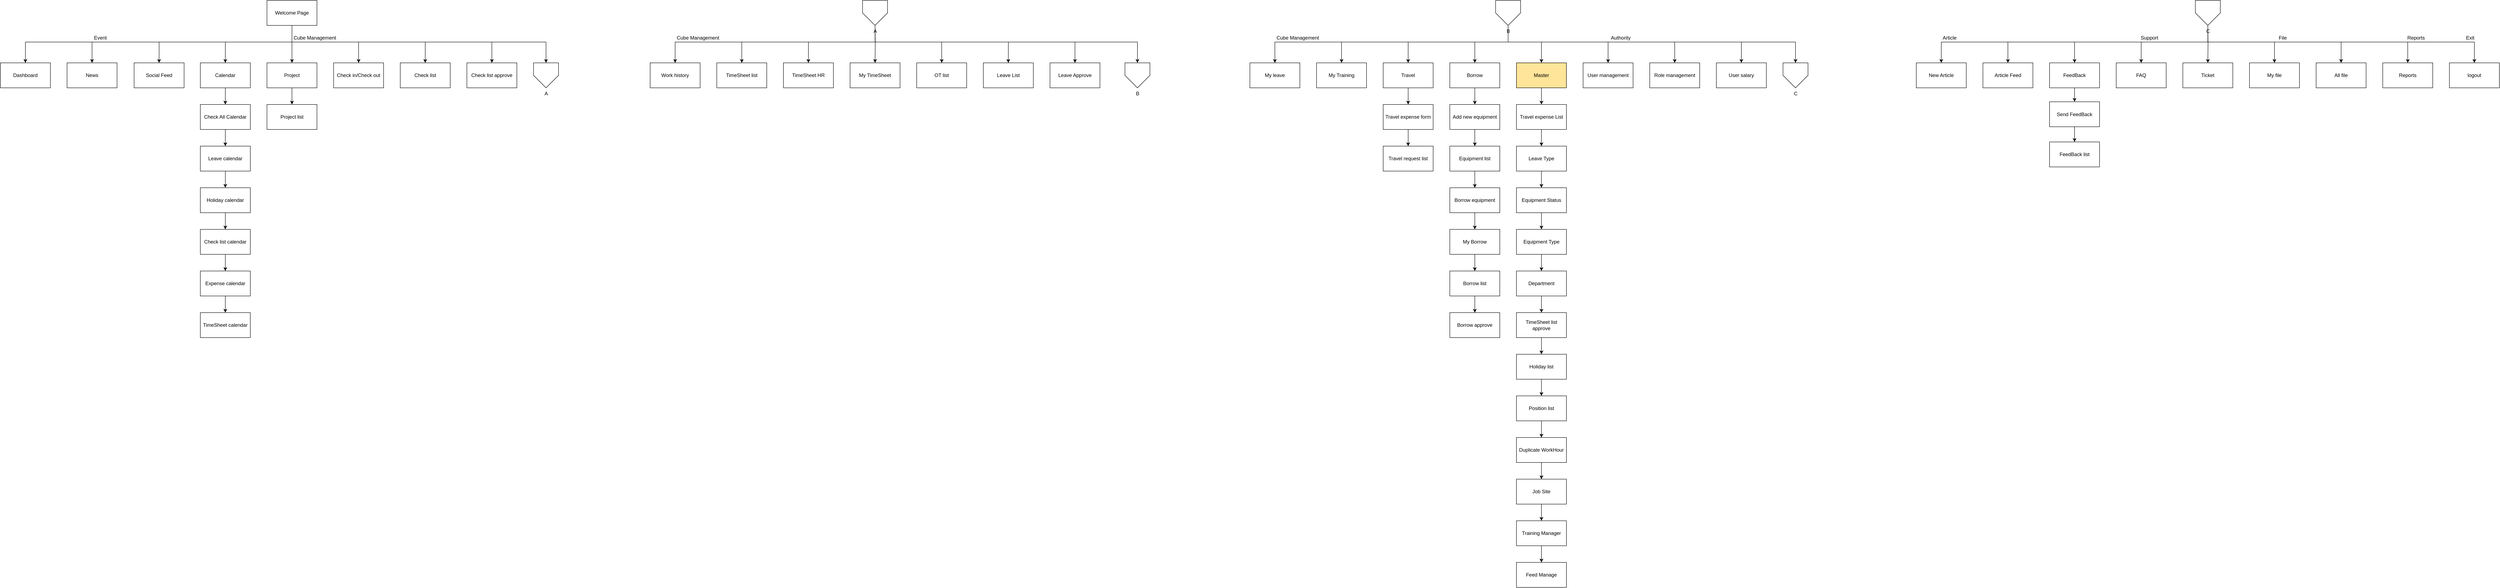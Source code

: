 <mxfile version="15.1.4" type="device" pages="2"><diagram id="6a731a19-8d31-9384-78a2-239565b7b9f0" name="flow website"><mxGraphModel dx="1234" dy="621" grid="1" gridSize="10" guides="1" tooltips="1" connect="1" arrows="1" fold="1" page="1" pageScale="1" pageWidth="1169" pageHeight="827" background="none" math="0" shadow="0"><root><mxCell id="0"/><mxCell id="1" parent="0"/><mxCell id="4qHijrtl29PwUkGjwk5a-94" style="edgeStyle=orthogonalEdgeStyle;rounded=0;orthogonalLoop=1;jettySize=auto;html=1;entryX=0.5;entryY=0;entryDx=0;entryDy=0;" parent="1" source="4qHijrtl29PwUkGjwk5a-55" target="4qHijrtl29PwUkGjwk5a-56" edge="1"><mxGeometry relative="1" as="geometry"><Array as="points"><mxPoint x="740" y="270"/><mxPoint x="100" y="270"/></Array></mxGeometry></mxCell><mxCell id="4qHijrtl29PwUkGjwk5a-95" style="edgeStyle=orthogonalEdgeStyle;rounded=0;orthogonalLoop=1;jettySize=auto;html=1;" parent="1" source="4qHijrtl29PwUkGjwk5a-55" target="4qHijrtl29PwUkGjwk5a-57" edge="1"><mxGeometry relative="1" as="geometry"><Array as="points"><mxPoint x="740" y="270"/><mxPoint x="260" y="270"/></Array></mxGeometry></mxCell><mxCell id="4qHijrtl29PwUkGjwk5a-96" style="edgeStyle=orthogonalEdgeStyle;rounded=0;orthogonalLoop=1;jettySize=auto;html=1;entryX=0.5;entryY=0;entryDx=0;entryDy=0;" parent="1" source="4qHijrtl29PwUkGjwk5a-55" target="4qHijrtl29PwUkGjwk5a-58" edge="1"><mxGeometry relative="1" as="geometry"><Array as="points"><mxPoint x="740" y="270"/><mxPoint x="421" y="270"/></Array></mxGeometry></mxCell><mxCell id="4qHijrtl29PwUkGjwk5a-97" style="edgeStyle=orthogonalEdgeStyle;rounded=0;orthogonalLoop=1;jettySize=auto;html=1;entryX=0.5;entryY=0;entryDx=0;entryDy=0;" parent="1" source="4qHijrtl29PwUkGjwk5a-55" target="4qHijrtl29PwUkGjwk5a-59" edge="1"><mxGeometry relative="1" as="geometry"><Array as="points"><mxPoint x="740" y="270"/><mxPoint x="580" y="270"/></Array></mxGeometry></mxCell><mxCell id="4qHijrtl29PwUkGjwk5a-98" style="edgeStyle=orthogonalEdgeStyle;rounded=0;orthogonalLoop=1;jettySize=auto;html=1;" parent="1" source="4qHijrtl29PwUkGjwk5a-55" target="4qHijrtl29PwUkGjwk5a-60" edge="1"><mxGeometry relative="1" as="geometry"><Array as="points"><mxPoint x="740" y="270"/><mxPoint x="740" y="270"/></Array></mxGeometry></mxCell><mxCell id="4qHijrtl29PwUkGjwk5a-99" style="edgeStyle=orthogonalEdgeStyle;rounded=0;orthogonalLoop=1;jettySize=auto;html=1;" parent="1" source="4qHijrtl29PwUkGjwk5a-55" target="4qHijrtl29PwUkGjwk5a-61" edge="1"><mxGeometry relative="1" as="geometry"><Array as="points"><mxPoint x="740" y="270"/><mxPoint x="900" y="270"/></Array></mxGeometry></mxCell><mxCell id="4qHijrtl29PwUkGjwk5a-100" style="edgeStyle=orthogonalEdgeStyle;rounded=0;orthogonalLoop=1;jettySize=auto;html=1;entryX=0.5;entryY=0;entryDx=0;entryDy=0;" parent="1" source="4qHijrtl29PwUkGjwk5a-55" target="4qHijrtl29PwUkGjwk5a-62" edge="1"><mxGeometry relative="1" as="geometry"><Array as="points"><mxPoint x="740" y="270"/><mxPoint x="1060" y="270"/></Array></mxGeometry></mxCell><mxCell id="4qHijrtl29PwUkGjwk5a-101" style="edgeStyle=orthogonalEdgeStyle;rounded=0;orthogonalLoop=1;jettySize=auto;html=1;entryX=0.5;entryY=0;entryDx=0;entryDy=0;" parent="1" source="4qHijrtl29PwUkGjwk5a-55" target="4qHijrtl29PwUkGjwk5a-63" edge="1"><mxGeometry relative="1" as="geometry"><Array as="points"><mxPoint x="740" y="270"/><mxPoint x="1220" y="270"/></Array></mxGeometry></mxCell><mxCell id="4qHijrtl29PwUkGjwk5a-102" style="edgeStyle=orthogonalEdgeStyle;rounded=0;orthogonalLoop=1;jettySize=auto;html=1;entryX=0.5;entryY=0;entryDx=0;entryDy=0;entryPerimeter=0;" parent="1" source="4qHijrtl29PwUkGjwk5a-55" target="4qHijrtl29PwUkGjwk5a-88" edge="1"><mxGeometry relative="1" as="geometry"><Array as="points"><mxPoint x="740" y="270"/><mxPoint x="1350" y="270"/></Array></mxGeometry></mxCell><mxCell id="4qHijrtl29PwUkGjwk5a-55" value="Welcome Page" style="rounded=0;whiteSpace=wrap;html=1;" parent="1" vertex="1"><mxGeometry x="680" y="170" width="120" height="60" as="geometry"/></mxCell><mxCell id="4qHijrtl29PwUkGjwk5a-56" value="Dashboard" style="rounded=0;whiteSpace=wrap;html=1;" parent="1" vertex="1"><mxGeometry x="40" y="320" width="120" height="60" as="geometry"/></mxCell><mxCell id="4qHijrtl29PwUkGjwk5a-57" value="News" style="rounded=0;whiteSpace=wrap;html=1;" parent="1" vertex="1"><mxGeometry x="200" y="320" width="120" height="60" as="geometry"/></mxCell><mxCell id="4qHijrtl29PwUkGjwk5a-58" value="Social Feed" style="rounded=0;whiteSpace=wrap;html=1;" parent="1" vertex="1"><mxGeometry x="361" y="320" width="120" height="60" as="geometry"/></mxCell><mxCell id="4qHijrtl29PwUkGjwk5a-200" style="edgeStyle=orthogonalEdgeStyle;rounded=0;orthogonalLoop=1;jettySize=auto;html=1;entryX=0.5;entryY=0;entryDx=0;entryDy=0;" parent="1" source="4qHijrtl29PwUkGjwk5a-59" target="4qHijrtl29PwUkGjwk5a-106" edge="1"><mxGeometry relative="1" as="geometry"/></mxCell><mxCell id="4qHijrtl29PwUkGjwk5a-59" value="Calendar" style="rounded=0;whiteSpace=wrap;html=1;" parent="1" vertex="1"><mxGeometry x="520" y="320" width="120" height="60" as="geometry"/></mxCell><mxCell id="4qHijrtl29PwUkGjwk5a-119" style="edgeStyle=orthogonalEdgeStyle;rounded=0;orthogonalLoop=1;jettySize=auto;html=1;entryX=0.5;entryY=0;entryDx=0;entryDy=0;" parent="1" source="4qHijrtl29PwUkGjwk5a-60" target="4qHijrtl29PwUkGjwk5a-118" edge="1"><mxGeometry relative="1" as="geometry"/></mxCell><mxCell id="4qHijrtl29PwUkGjwk5a-60" value="Project" style="rounded=0;whiteSpace=wrap;html=1;" parent="1" vertex="1"><mxGeometry x="680" y="320" width="120" height="60" as="geometry"/></mxCell><mxCell id="4qHijrtl29PwUkGjwk5a-61" value="Check in/Check out" style="rounded=0;whiteSpace=wrap;html=1;" parent="1" vertex="1"><mxGeometry x="840" y="320" width="120" height="60" as="geometry"/></mxCell><mxCell id="4qHijrtl29PwUkGjwk5a-62" value="Check list" style="rounded=0;whiteSpace=wrap;html=1;" parent="1" vertex="1"><mxGeometry x="1000" y="320" width="120" height="60" as="geometry"/></mxCell><mxCell id="4qHijrtl29PwUkGjwk5a-63" value="Check list approve" style="rounded=0;whiteSpace=wrap;html=1;" parent="1" vertex="1"><mxGeometry x="1160" y="320" width="120" height="60" as="geometry"/></mxCell><mxCell id="4qHijrtl29PwUkGjwk5a-64" value="Work history" style="rounded=0;whiteSpace=wrap;html=1;" parent="1" vertex="1"><mxGeometry x="1600" y="320" width="120" height="60" as="geometry"/></mxCell><mxCell id="4qHijrtl29PwUkGjwk5a-65" value="TimeSheet list" style="rounded=0;whiteSpace=wrap;html=1;" parent="1" vertex="1"><mxGeometry x="1760" y="320" width="120" height="60" as="geometry"/></mxCell><mxCell id="4qHijrtl29PwUkGjwk5a-66" value="TimeSheet HR" style="rounded=0;whiteSpace=wrap;html=1;" parent="1" vertex="1"><mxGeometry x="1920" y="320" width="120" height="60" as="geometry"/></mxCell><mxCell id="4qHijrtl29PwUkGjwk5a-67" value="My TimeSheet" style="rounded=0;whiteSpace=wrap;html=1;" parent="1" vertex="1"><mxGeometry x="2080" y="320" width="120" height="60" as="geometry"/></mxCell><mxCell id="4qHijrtl29PwUkGjwk5a-68" value="OT list" style="rounded=0;whiteSpace=wrap;html=1;" parent="1" vertex="1"><mxGeometry x="2240" y="320" width="120" height="60" as="geometry"/></mxCell><mxCell id="4qHijrtl29PwUkGjwk5a-70" value="Leave Approve" style="rounded=0;whiteSpace=wrap;html=1;" parent="1" vertex="1"><mxGeometry x="2560" y="320" width="120" height="60" as="geometry"/></mxCell><mxCell id="4qHijrtl29PwUkGjwk5a-71" value="My leave" style="rounded=0;whiteSpace=wrap;html=1;" parent="1" vertex="1"><mxGeometry x="3040" y="320" width="120" height="60" as="geometry"/></mxCell><mxCell id="4qHijrtl29PwUkGjwk5a-72" value="My Training" style="rounded=0;whiteSpace=wrap;html=1;" parent="1" vertex="1"><mxGeometry x="3200" y="320" width="120" height="60" as="geometry"/></mxCell><mxCell id="4qHijrtl29PwUkGjwk5a-207" style="edgeStyle=orthogonalEdgeStyle;rounded=0;orthogonalLoop=1;jettySize=auto;html=1;entryX=0.5;entryY=0;entryDx=0;entryDy=0;" parent="1" source="4qHijrtl29PwUkGjwk5a-73" target="4qHijrtl29PwUkGjwk5a-172" edge="1"><mxGeometry relative="1" as="geometry"/></mxCell><mxCell id="4qHijrtl29PwUkGjwk5a-73" value="Travel" style="rounded=0;whiteSpace=wrap;html=1;" parent="1" vertex="1"><mxGeometry x="3360" y="320" width="120" height="60" as="geometry"/></mxCell><mxCell id="4qHijrtl29PwUkGjwk5a-209" style="edgeStyle=orthogonalEdgeStyle;rounded=0;orthogonalLoop=1;jettySize=auto;html=1;entryX=0.5;entryY=0;entryDx=0;entryDy=0;" parent="1" source="4qHijrtl29PwUkGjwk5a-74" target="4qHijrtl29PwUkGjwk5a-176" edge="1"><mxGeometry relative="1" as="geometry"/></mxCell><mxCell id="4qHijrtl29PwUkGjwk5a-74" value="Borrow" style="rounded=0;whiteSpace=wrap;html=1;" parent="1" vertex="1"><mxGeometry x="3520" y="320" width="120" height="60" as="geometry"/></mxCell><mxCell id="4qHijrtl29PwUkGjwk5a-215" style="edgeStyle=orthogonalEdgeStyle;rounded=0;orthogonalLoop=1;jettySize=auto;html=1;entryX=0.5;entryY=0;entryDx=0;entryDy=0;" parent="1" source="4qHijrtl29PwUkGjwk5a-75" target="4qHijrtl29PwUkGjwk5a-188" edge="1"><mxGeometry relative="1" as="geometry"/></mxCell><mxCell id="4qHijrtl29PwUkGjwk5a-75" value="Master" style="rounded=0;whiteSpace=wrap;html=1;fillColor=#FFE599;" parent="1" vertex="1"><mxGeometry x="3680" y="320" width="120" height="60" as="geometry"/></mxCell><mxCell id="4qHijrtl29PwUkGjwk5a-76" value="User management" style="rounded=0;whiteSpace=wrap;html=1;" parent="1" vertex="1"><mxGeometry x="3840" y="320" width="120" height="60" as="geometry"/></mxCell><mxCell id="4qHijrtl29PwUkGjwk5a-77" value="Role management" style="rounded=0;whiteSpace=wrap;html=1;" parent="1" vertex="1"><mxGeometry x="4000" y="320" width="120" height="60" as="geometry"/></mxCell><mxCell id="4qHijrtl29PwUkGjwk5a-78" value="User salary" style="rounded=0;whiteSpace=wrap;html=1;" parent="1" vertex="1"><mxGeometry x="4160" y="320" width="120" height="60" as="geometry"/></mxCell><mxCell id="4qHijrtl29PwUkGjwk5a-79" value="New Article" style="rounded=0;whiteSpace=wrap;html=1;" parent="1" vertex="1"><mxGeometry x="4640" y="320" width="120" height="60" as="geometry"/></mxCell><mxCell id="4qHijrtl29PwUkGjwk5a-80" value="Article Feed" style="rounded=0;whiteSpace=wrap;html=1;" parent="1" vertex="1"><mxGeometry x="4800" y="320" width="120" height="60" as="geometry"/></mxCell><mxCell id="4qHijrtl29PwUkGjwk5a-229" style="edgeStyle=orthogonalEdgeStyle;rounded=0;orthogonalLoop=1;jettySize=auto;html=1;entryX=0.5;entryY=0;entryDx=0;entryDy=0;" parent="1" source="4qHijrtl29PwUkGjwk5a-81" target="4qHijrtl29PwUkGjwk5a-228" edge="1"><mxGeometry relative="1" as="geometry"/></mxCell><mxCell id="4qHijrtl29PwUkGjwk5a-81" value="FeedBack" style="rounded=0;whiteSpace=wrap;html=1;" parent="1" vertex="1"><mxGeometry x="4960" y="320" width="120" height="60" as="geometry"/></mxCell><mxCell id="4qHijrtl29PwUkGjwk5a-82" value="FAQ" style="rounded=0;whiteSpace=wrap;html=1;" parent="1" vertex="1"><mxGeometry x="5120" y="320" width="120" height="60" as="geometry"/></mxCell><mxCell id="4qHijrtl29PwUkGjwk5a-83" value="Ticket" style="rounded=0;whiteSpace=wrap;html=1;" parent="1" vertex="1"><mxGeometry x="5280" y="320" width="120" height="60" as="geometry"/></mxCell><mxCell id="4qHijrtl29PwUkGjwk5a-84" value="My file" style="rounded=0;whiteSpace=wrap;html=1;" parent="1" vertex="1"><mxGeometry x="5440" y="320" width="120" height="60" as="geometry"/></mxCell><mxCell id="4qHijrtl29PwUkGjwk5a-85" value="All file" style="rounded=0;whiteSpace=wrap;html=1;" parent="1" vertex="1"><mxGeometry x="5600" y="320" width="120" height="60" as="geometry"/></mxCell><mxCell id="4qHijrtl29PwUkGjwk5a-86" value="Reports" style="rounded=0;whiteSpace=wrap;html=1;" parent="1" vertex="1"><mxGeometry x="5760" y="320" width="120" height="60" as="geometry"/></mxCell><mxCell id="4qHijrtl29PwUkGjwk5a-87" value="logout" style="rounded=0;whiteSpace=wrap;html=1;" parent="1" vertex="1"><mxGeometry x="5920" y="320" width="120" height="60" as="geometry"/></mxCell><mxCell id="4qHijrtl29PwUkGjwk5a-88" value="A" style="verticalLabelPosition=bottom;verticalAlign=top;html=1;shape=offPageConnector;rounded=0;size=0.5;fillColor=#FFFFFF;" parent="1" vertex="1"><mxGeometry x="1320" y="320" width="60" height="60" as="geometry"/></mxCell><mxCell id="4qHijrtl29PwUkGjwk5a-89" value="A" style="verticalLabelPosition=bottom;verticalAlign=top;html=1;shape=offPageConnector;rounded=0;size=0.5;fillColor=#FFFFFF;" parent="1" vertex="1"><mxGeometry x="2110" y="170" width="60" height="60" as="geometry"/></mxCell><mxCell id="4qHijrtl29PwUkGjwk5a-123" style="edgeStyle=orthogonalEdgeStyle;rounded=0;orthogonalLoop=1;jettySize=auto;html=1;entryX=0.5;entryY=0;entryDx=0;entryDy=0;" parent="1" target="4qHijrtl29PwUkGjwk5a-67" edge="1"><mxGeometry relative="1" as="geometry"><mxPoint x="2140" y="230" as="sourcePoint"/></mxGeometry></mxCell><mxCell id="4qHijrtl29PwUkGjwk5a-124" style="edgeStyle=orthogonalEdgeStyle;rounded=0;orthogonalLoop=1;jettySize=auto;html=1;entryX=0.5;entryY=0;entryDx=0;entryDy=0;" parent="1" target="4qHijrtl29PwUkGjwk5a-66" edge="1"><mxGeometry relative="1" as="geometry"><mxPoint x="2140" y="230" as="sourcePoint"/><Array as="points"><mxPoint x="2140" y="270"/><mxPoint x="1980" y="270"/></Array></mxGeometry></mxCell><mxCell id="4qHijrtl29PwUkGjwk5a-126" style="edgeStyle=orthogonalEdgeStyle;rounded=0;orthogonalLoop=1;jettySize=auto;html=1;entryX=0.5;entryY=0;entryDx=0;entryDy=0;" parent="1" target="4qHijrtl29PwUkGjwk5a-64" edge="1"><mxGeometry relative="1" as="geometry"><mxPoint x="2140" y="230" as="sourcePoint"/><Array as="points"><mxPoint x="2140" y="270"/><mxPoint x="1660" y="270"/></Array></mxGeometry></mxCell><mxCell id="4qHijrtl29PwUkGjwk5a-127" style="edgeStyle=orthogonalEdgeStyle;rounded=0;orthogonalLoop=1;jettySize=auto;html=1;entryX=0.5;entryY=0;entryDx=0;entryDy=0;" parent="1" target="4qHijrtl29PwUkGjwk5a-65" edge="1"><mxGeometry relative="1" as="geometry"><mxPoint x="2140" y="230" as="sourcePoint"/><Array as="points"><mxPoint x="2140" y="270"/><mxPoint x="1820" y="270"/></Array></mxGeometry></mxCell><mxCell id="4qHijrtl29PwUkGjwk5a-128" style="edgeStyle=orthogonalEdgeStyle;rounded=0;orthogonalLoop=1;jettySize=auto;html=1;entryX=0.5;entryY=0;entryDx=0;entryDy=0;" parent="1" target="4qHijrtl29PwUkGjwk5a-68" edge="1"><mxGeometry relative="1" as="geometry"><mxPoint x="2140" y="230" as="sourcePoint"/><Array as="points"><mxPoint x="2140" y="270"/><mxPoint x="2300" y="270"/></Array></mxGeometry></mxCell><mxCell id="4qHijrtl29PwUkGjwk5a-129" style="edgeStyle=orthogonalEdgeStyle;rounded=0;orthogonalLoop=1;jettySize=auto;html=1;" parent="1" target="4qHijrtl29PwUkGjwk5a-121" edge="1"><mxGeometry relative="1" as="geometry"><mxPoint x="2140" y="230" as="sourcePoint"/><Array as="points"><mxPoint x="2140" y="270"/><mxPoint x="2460" y="270"/></Array></mxGeometry></mxCell><mxCell id="4qHijrtl29PwUkGjwk5a-130" style="edgeStyle=orthogonalEdgeStyle;rounded=0;orthogonalLoop=1;jettySize=auto;html=1;" parent="1" target="4qHijrtl29PwUkGjwk5a-70" edge="1"><mxGeometry relative="1" as="geometry"><mxPoint x="2140" y="230" as="sourcePoint"/><Array as="points"><mxPoint x="2140" y="270"/><mxPoint x="2620" y="270"/></Array></mxGeometry></mxCell><mxCell id="4qHijrtl29PwUkGjwk5a-133" style="edgeStyle=orthogonalEdgeStyle;rounded=0;orthogonalLoop=1;jettySize=auto;html=1;entryX=0.5;entryY=0;entryDx=0;entryDy=0;entryPerimeter=0;" parent="1" target="4qHijrtl29PwUkGjwk5a-132" edge="1"><mxGeometry relative="1" as="geometry"><mxPoint x="2140" y="230" as="sourcePoint"/><Array as="points"><mxPoint x="2140" y="270"/><mxPoint x="2770" y="270"/></Array></mxGeometry></mxCell><mxCell id="4qHijrtl29PwUkGjwk5a-104" value="Event" style="text;html=1;strokeColor=none;fillColor=none;align=center;verticalAlign=middle;whiteSpace=wrap;rounded=0;" parent="1" vertex="1"><mxGeometry x="260" y="250" width="40" height="20" as="geometry"/></mxCell><mxCell id="4qHijrtl29PwUkGjwk5a-105" value="Cube Management" style="text;html=1;strokeColor=none;fillColor=none;align=center;verticalAlign=middle;whiteSpace=wrap;rounded=0;" parent="1" vertex="1"><mxGeometry x="1660" y="250" width="110" height="20" as="geometry"/></mxCell><mxCell id="4qHijrtl29PwUkGjwk5a-201" style="edgeStyle=orthogonalEdgeStyle;rounded=0;orthogonalLoop=1;jettySize=auto;html=1;" parent="1" source="4qHijrtl29PwUkGjwk5a-106" target="4qHijrtl29PwUkGjwk5a-107" edge="1"><mxGeometry relative="1" as="geometry"/></mxCell><mxCell id="4qHijrtl29PwUkGjwk5a-106" value="Check All Calendar" style="rounded=0;whiteSpace=wrap;html=1;" parent="1" vertex="1"><mxGeometry x="520" y="420" width="120" height="60" as="geometry"/></mxCell><mxCell id="4qHijrtl29PwUkGjwk5a-202" style="edgeStyle=orthogonalEdgeStyle;rounded=0;orthogonalLoop=1;jettySize=auto;html=1;entryX=0.5;entryY=0;entryDx=0;entryDy=0;" parent="1" source="4qHijrtl29PwUkGjwk5a-107" target="4qHijrtl29PwUkGjwk5a-108" edge="1"><mxGeometry relative="1" as="geometry"/></mxCell><mxCell id="4qHijrtl29PwUkGjwk5a-107" value="Leave calendar" style="rounded=0;whiteSpace=wrap;html=1;" parent="1" vertex="1"><mxGeometry x="520" y="520" width="120" height="60" as="geometry"/></mxCell><mxCell id="4qHijrtl29PwUkGjwk5a-203" style="edgeStyle=orthogonalEdgeStyle;rounded=0;orthogonalLoop=1;jettySize=auto;html=1;" parent="1" source="4qHijrtl29PwUkGjwk5a-108" target="4qHijrtl29PwUkGjwk5a-109" edge="1"><mxGeometry relative="1" as="geometry"/></mxCell><mxCell id="4qHijrtl29PwUkGjwk5a-108" value="Holiday calendar" style="rounded=0;whiteSpace=wrap;html=1;" parent="1" vertex="1"><mxGeometry x="520" y="620" width="120" height="60" as="geometry"/></mxCell><mxCell id="4qHijrtl29PwUkGjwk5a-204" style="edgeStyle=orthogonalEdgeStyle;rounded=0;orthogonalLoop=1;jettySize=auto;html=1;entryX=0.5;entryY=0;entryDx=0;entryDy=0;" parent="1" source="4qHijrtl29PwUkGjwk5a-109" target="4qHijrtl29PwUkGjwk5a-110" edge="1"><mxGeometry relative="1" as="geometry"/></mxCell><mxCell id="4qHijrtl29PwUkGjwk5a-109" value="Check list calendar" style="rounded=0;whiteSpace=wrap;html=1;" parent="1" vertex="1"><mxGeometry x="520" y="720" width="120" height="60" as="geometry"/></mxCell><mxCell id="4qHijrtl29PwUkGjwk5a-205" style="edgeStyle=orthogonalEdgeStyle;rounded=0;orthogonalLoop=1;jettySize=auto;html=1;entryX=0.5;entryY=0;entryDx=0;entryDy=0;" parent="1" source="4qHijrtl29PwUkGjwk5a-110" target="4qHijrtl29PwUkGjwk5a-111" edge="1"><mxGeometry relative="1" as="geometry"/></mxCell><mxCell id="4qHijrtl29PwUkGjwk5a-110" value="Expense calendar" style="rounded=0;whiteSpace=wrap;html=1;" parent="1" vertex="1"><mxGeometry x="520" y="820" width="120" height="60" as="geometry"/></mxCell><mxCell id="4qHijrtl29PwUkGjwk5a-111" value="TimeSheet calendar" style="rounded=0;whiteSpace=wrap;html=1;" parent="1" vertex="1"><mxGeometry x="520" y="920" width="120" height="60" as="geometry"/></mxCell><mxCell id="4qHijrtl29PwUkGjwk5a-118" value="Project list" style="rounded=0;whiteSpace=wrap;html=1;" parent="1" vertex="1"><mxGeometry x="680" y="420" width="120" height="60" as="geometry"/></mxCell><mxCell id="4qHijrtl29PwUkGjwk5a-121" value="Leave List" style="rounded=0;whiteSpace=wrap;html=1;" parent="1" vertex="1"><mxGeometry x="2400" y="320" width="120" height="60" as="geometry"/></mxCell><mxCell id="4qHijrtl29PwUkGjwk5a-132" value="B" style="verticalLabelPosition=bottom;verticalAlign=top;html=1;shape=offPageConnector;rounded=0;size=0.5;fillColor=#FFFFFF;fontStyle=0" parent="1" vertex="1"><mxGeometry x="2740" y="320" width="60" height="60" as="geometry"/></mxCell><mxCell id="4qHijrtl29PwUkGjwk5a-134" value="B" style="verticalLabelPosition=bottom;verticalAlign=top;html=1;shape=offPageConnector;rounded=0;size=0.5;fillColor=#FFFFFF;" parent="1" vertex="1"><mxGeometry x="3630" y="170" width="60" height="60" as="geometry"/></mxCell><mxCell id="4qHijrtl29PwUkGjwk5a-135" value="C" style="verticalLabelPosition=bottom;verticalAlign=top;html=1;shape=offPageConnector;rounded=0;size=0.5;fillColor=#FFFFFF;" parent="1" vertex="1"><mxGeometry x="4320" y="320" width="60" height="60" as="geometry"/></mxCell><mxCell id="4qHijrtl29PwUkGjwk5a-136" value="C" style="verticalLabelPosition=bottom;verticalAlign=top;html=1;shape=offPageConnector;rounded=0;size=0.5;fillColor=#FFFFFF;" parent="1" vertex="1"><mxGeometry x="5310" y="170" width="60" height="60" as="geometry"/></mxCell><mxCell id="4qHijrtl29PwUkGjwk5a-140" style="edgeStyle=orthogonalEdgeStyle;rounded=0;orthogonalLoop=1;jettySize=auto;html=1;" parent="1" target="4qHijrtl29PwUkGjwk5a-71" edge="1"><mxGeometry relative="1" as="geometry"><mxPoint x="3660" y="230" as="sourcePoint"/><Array as="points"><mxPoint x="3660" y="270"/><mxPoint x="3100" y="270"/></Array></mxGeometry></mxCell><mxCell id="4qHijrtl29PwUkGjwk5a-141" style="edgeStyle=orthogonalEdgeStyle;rounded=0;orthogonalLoop=1;jettySize=auto;html=1;entryX=0.5;entryY=0;entryDx=0;entryDy=0;" parent="1" target="4qHijrtl29PwUkGjwk5a-72" edge="1"><mxGeometry relative="1" as="geometry"><mxPoint x="3660" y="230" as="sourcePoint"/><Array as="points"><mxPoint x="3660" y="270"/><mxPoint x="3260" y="270"/></Array></mxGeometry></mxCell><mxCell id="4qHijrtl29PwUkGjwk5a-142" style="edgeStyle=orthogonalEdgeStyle;rounded=0;orthogonalLoop=1;jettySize=auto;html=1;entryX=0.5;entryY=0;entryDx=0;entryDy=0;" parent="1" target="4qHijrtl29PwUkGjwk5a-74" edge="1"><mxGeometry relative="1" as="geometry"><mxPoint x="3660" y="230" as="sourcePoint"/><Array as="points"><mxPoint x="3660" y="270"/><mxPoint x="3580" y="270"/></Array></mxGeometry></mxCell><mxCell id="4qHijrtl29PwUkGjwk5a-143" style="edgeStyle=orthogonalEdgeStyle;rounded=0;orthogonalLoop=1;jettySize=auto;html=1;entryX=0.5;entryY=0;entryDx=0;entryDy=0;" parent="1" target="4qHijrtl29PwUkGjwk5a-73" edge="1"><mxGeometry relative="1" as="geometry"><mxPoint x="3660" y="230" as="sourcePoint"/><Array as="points"><mxPoint x="3660" y="270"/><mxPoint x="3420" y="270"/></Array></mxGeometry></mxCell><mxCell id="4qHijrtl29PwUkGjwk5a-144" style="edgeStyle=orthogonalEdgeStyle;rounded=0;orthogonalLoop=1;jettySize=auto;html=1;" parent="1" target="4qHijrtl29PwUkGjwk5a-75" edge="1"><mxGeometry relative="1" as="geometry"><mxPoint x="3660" y="230" as="sourcePoint"/><Array as="points"><mxPoint x="3660" y="270"/><mxPoint x="3740" y="270"/></Array></mxGeometry></mxCell><mxCell id="4qHijrtl29PwUkGjwk5a-145" style="edgeStyle=orthogonalEdgeStyle;rounded=0;orthogonalLoop=1;jettySize=auto;html=1;" parent="1" target="4qHijrtl29PwUkGjwk5a-76" edge="1"><mxGeometry relative="1" as="geometry"><mxPoint x="3660" y="230" as="sourcePoint"/><Array as="points"><mxPoint x="3660" y="270"/><mxPoint x="3900" y="270"/></Array></mxGeometry></mxCell><mxCell id="4qHijrtl29PwUkGjwk5a-146" style="edgeStyle=orthogonalEdgeStyle;rounded=0;orthogonalLoop=1;jettySize=auto;html=1;entryX=0.5;entryY=0;entryDx=0;entryDy=0;" parent="1" target="4qHijrtl29PwUkGjwk5a-77" edge="1"><mxGeometry relative="1" as="geometry"><mxPoint x="3660" y="230" as="sourcePoint"/><Array as="points"><mxPoint x="3660" y="270"/><mxPoint x="4060" y="270"/></Array></mxGeometry></mxCell><mxCell id="4qHijrtl29PwUkGjwk5a-147" style="edgeStyle=orthogonalEdgeStyle;rounded=0;orthogonalLoop=1;jettySize=auto;html=1;" parent="1" target="4qHijrtl29PwUkGjwk5a-78" edge="1"><mxGeometry relative="1" as="geometry"><mxPoint x="3660" y="230" as="sourcePoint"/><Array as="points"><mxPoint x="3660" y="270"/><mxPoint x="4220" y="270"/></Array></mxGeometry></mxCell><mxCell id="4qHijrtl29PwUkGjwk5a-148" style="edgeStyle=orthogonalEdgeStyle;rounded=0;orthogonalLoop=1;jettySize=auto;html=1;" parent="1" target="4qHijrtl29PwUkGjwk5a-135" edge="1"><mxGeometry relative="1" as="geometry"><mxPoint x="3660" y="230" as="sourcePoint"/><Array as="points"><mxPoint x="3660" y="270"/><mxPoint x="4350" y="270"/></Array></mxGeometry></mxCell><mxCell id="4qHijrtl29PwUkGjwk5a-151" style="edgeStyle=orthogonalEdgeStyle;rounded=0;orthogonalLoop=1;jettySize=auto;html=1;entryX=0.5;entryY=0;entryDx=0;entryDy=0;" parent="1" target="4qHijrtl29PwUkGjwk5a-83" edge="1"><mxGeometry relative="1" as="geometry"><mxPoint x="5340" y="230" as="sourcePoint"/></mxGeometry></mxCell><mxCell id="4qHijrtl29PwUkGjwk5a-152" style="edgeStyle=orthogonalEdgeStyle;rounded=0;orthogonalLoop=1;jettySize=auto;html=1;entryX=0.5;entryY=0;entryDx=0;entryDy=0;" parent="1" target="4qHijrtl29PwUkGjwk5a-82" edge="1"><mxGeometry relative="1" as="geometry"><mxPoint x="5340" y="230" as="sourcePoint"/><Array as="points"><mxPoint x="5340" y="270"/><mxPoint x="5180" y="270"/></Array></mxGeometry></mxCell><mxCell id="4qHijrtl29PwUkGjwk5a-153" style="edgeStyle=orthogonalEdgeStyle;rounded=0;orthogonalLoop=1;jettySize=auto;html=1;" parent="1" target="4qHijrtl29PwUkGjwk5a-81" edge="1"><mxGeometry relative="1" as="geometry"><mxPoint x="5340" y="230" as="sourcePoint"/><Array as="points"><mxPoint x="5340" y="270"/><mxPoint x="5020" y="270"/></Array></mxGeometry></mxCell><mxCell id="4qHijrtl29PwUkGjwk5a-154" style="edgeStyle=orthogonalEdgeStyle;rounded=0;orthogonalLoop=1;jettySize=auto;html=1;" parent="1" target="4qHijrtl29PwUkGjwk5a-80" edge="1"><mxGeometry relative="1" as="geometry"><mxPoint x="5340" y="230" as="sourcePoint"/><Array as="points"><mxPoint x="5340" y="270"/><mxPoint x="4860" y="270"/></Array></mxGeometry></mxCell><mxCell id="4qHijrtl29PwUkGjwk5a-155" style="edgeStyle=orthogonalEdgeStyle;rounded=0;orthogonalLoop=1;jettySize=auto;html=1;entryX=0.5;entryY=0;entryDx=0;entryDy=0;" parent="1" target="4qHijrtl29PwUkGjwk5a-79" edge="1"><mxGeometry relative="1" as="geometry"><mxPoint x="5340" y="230" as="sourcePoint"/><Array as="points"><mxPoint x="5340" y="270"/><mxPoint x="4700" y="270"/></Array></mxGeometry></mxCell><mxCell id="4qHijrtl29PwUkGjwk5a-159" style="edgeStyle=orthogonalEdgeStyle;rounded=0;orthogonalLoop=1;jettySize=auto;html=1;entryX=0.5;entryY=0;entryDx=0;entryDy=0;" parent="1" target="4qHijrtl29PwUkGjwk5a-84" edge="1"><mxGeometry relative="1" as="geometry"><mxPoint x="5340" y="230" as="sourcePoint"/><Array as="points"><mxPoint x="5340" y="270"/><mxPoint x="5500" y="270"/></Array></mxGeometry></mxCell><mxCell id="4qHijrtl29PwUkGjwk5a-160" style="edgeStyle=orthogonalEdgeStyle;rounded=0;orthogonalLoop=1;jettySize=auto;html=1;entryX=0.5;entryY=0;entryDx=0;entryDy=0;" parent="1" target="4qHijrtl29PwUkGjwk5a-85" edge="1"><mxGeometry relative="1" as="geometry"><mxPoint x="5340" y="230" as="sourcePoint"/><Array as="points"><mxPoint x="5340" y="270"/><mxPoint x="5660" y="270"/></Array></mxGeometry></mxCell><mxCell id="4qHijrtl29PwUkGjwk5a-161" style="edgeStyle=orthogonalEdgeStyle;rounded=0;orthogonalLoop=1;jettySize=auto;html=1;" parent="1" target="4qHijrtl29PwUkGjwk5a-86" edge="1"><mxGeometry relative="1" as="geometry"><mxPoint x="5340" y="230" as="sourcePoint"/><Array as="points"><mxPoint x="5340" y="270"/><mxPoint x="5820" y="270"/></Array></mxGeometry></mxCell><mxCell id="4qHijrtl29PwUkGjwk5a-162" style="edgeStyle=orthogonalEdgeStyle;rounded=0;orthogonalLoop=1;jettySize=auto;html=1;" parent="1" target="4qHijrtl29PwUkGjwk5a-87" edge="1"><mxGeometry relative="1" as="geometry"><mxPoint x="5340" y="230" as="sourcePoint"/><Array as="points"><mxPoint x="5340" y="270"/><mxPoint x="5980" y="270"/></Array></mxGeometry></mxCell><mxCell id="4qHijrtl29PwUkGjwk5a-163" value="Cube Management" style="text;html=1;strokeColor=none;fillColor=none;align=center;verticalAlign=middle;whiteSpace=wrap;rounded=0;" parent="1" vertex="1"><mxGeometry x="740" y="250" width="110" height="20" as="geometry"/></mxCell><mxCell id="4qHijrtl29PwUkGjwk5a-164" value="Cube Management" style="text;html=1;strokeColor=none;fillColor=none;align=center;verticalAlign=middle;whiteSpace=wrap;rounded=0;" parent="1" vertex="1"><mxGeometry x="3100" y="250" width="110" height="20" as="geometry"/></mxCell><mxCell id="4qHijrtl29PwUkGjwk5a-166" value="Authority" style="text;html=1;resizable=0;autosize=1;align=center;verticalAlign=middle;points=[];fillColor=none;strokeColor=none;rounded=0;" parent="1" vertex="1"><mxGeometry x="3900" y="250" width="60" height="20" as="geometry"/></mxCell><mxCell id="4qHijrtl29PwUkGjwk5a-167" value="Article" style="text;html=1;strokeColor=none;fillColor=none;align=center;verticalAlign=middle;whiteSpace=wrap;rounded=0;" parent="1" vertex="1"><mxGeometry x="4700" y="250" width="40" height="20" as="geometry"/></mxCell><mxCell id="4qHijrtl29PwUkGjwk5a-168" value="Support" style="text;html=1;strokeColor=none;fillColor=none;align=center;verticalAlign=middle;whiteSpace=wrap;rounded=0;" parent="1" vertex="1"><mxGeometry x="5180" y="250" width="40" height="20" as="geometry"/></mxCell><mxCell id="4qHijrtl29PwUkGjwk5a-169" value="File" style="text;html=1;strokeColor=none;fillColor=none;align=center;verticalAlign=middle;whiteSpace=wrap;rounded=0;" parent="1" vertex="1"><mxGeometry x="5500" y="250" width="40" height="20" as="geometry"/></mxCell><mxCell id="4qHijrtl29PwUkGjwk5a-170" value="Reports" style="text;html=1;strokeColor=none;fillColor=none;align=center;verticalAlign=middle;whiteSpace=wrap;rounded=0;" parent="1" vertex="1"><mxGeometry x="5820" y="250" width="40" height="20" as="geometry"/></mxCell><mxCell id="4qHijrtl29PwUkGjwk5a-171" value="Exit" style="text;html=1;strokeColor=none;fillColor=none;align=center;verticalAlign=middle;whiteSpace=wrap;rounded=0;" parent="1" vertex="1"><mxGeometry x="5950" y="250" width="40" height="20" as="geometry"/></mxCell><mxCell id="4qHijrtl29PwUkGjwk5a-208" style="edgeStyle=orthogonalEdgeStyle;rounded=0;orthogonalLoop=1;jettySize=auto;html=1;entryX=0.5;entryY=0;entryDx=0;entryDy=0;" parent="1" source="4qHijrtl29PwUkGjwk5a-172" target="4qHijrtl29PwUkGjwk5a-173" edge="1"><mxGeometry relative="1" as="geometry"/></mxCell><mxCell id="4qHijrtl29PwUkGjwk5a-172" value="Travel expense form" style="rounded=0;whiteSpace=wrap;html=1;" parent="1" vertex="1"><mxGeometry x="3360" y="420" width="120" height="60" as="geometry"/></mxCell><mxCell id="4qHijrtl29PwUkGjwk5a-173" value="Travel request list" style="rounded=0;whiteSpace=wrap;html=1;" parent="1" vertex="1"><mxGeometry x="3360" y="520" width="120" height="60" as="geometry"/></mxCell><mxCell id="4qHijrtl29PwUkGjwk5a-210" style="edgeStyle=orthogonalEdgeStyle;rounded=0;orthogonalLoop=1;jettySize=auto;html=1;" parent="1" source="4qHijrtl29PwUkGjwk5a-176" target="4qHijrtl29PwUkGjwk5a-177" edge="1"><mxGeometry relative="1" as="geometry"/></mxCell><mxCell id="4qHijrtl29PwUkGjwk5a-176" value="Add new equipment" style="rounded=0;whiteSpace=wrap;html=1;" parent="1" vertex="1"><mxGeometry x="3520" y="420" width="120" height="60" as="geometry"/></mxCell><mxCell id="4qHijrtl29PwUkGjwk5a-211" style="edgeStyle=orthogonalEdgeStyle;rounded=0;orthogonalLoop=1;jettySize=auto;html=1;entryX=0.5;entryY=0;entryDx=0;entryDy=0;" parent="1" source="4qHijrtl29PwUkGjwk5a-177" target="4qHijrtl29PwUkGjwk5a-178" edge="1"><mxGeometry relative="1" as="geometry"/></mxCell><mxCell id="4qHijrtl29PwUkGjwk5a-177" value="Equipment list" style="rounded=0;whiteSpace=wrap;html=1;" parent="1" vertex="1"><mxGeometry x="3520" y="520" width="120" height="60" as="geometry"/></mxCell><mxCell id="4qHijrtl29PwUkGjwk5a-212" style="edgeStyle=orthogonalEdgeStyle;rounded=0;orthogonalLoop=1;jettySize=auto;html=1;entryX=0.5;entryY=0;entryDx=0;entryDy=0;" parent="1" source="4qHijrtl29PwUkGjwk5a-178" target="4qHijrtl29PwUkGjwk5a-179" edge="1"><mxGeometry relative="1" as="geometry"/></mxCell><mxCell id="4qHijrtl29PwUkGjwk5a-178" value="Borrow equipment" style="rounded=0;whiteSpace=wrap;html=1;" parent="1" vertex="1"><mxGeometry x="3520" y="620" width="120" height="60" as="geometry"/></mxCell><mxCell id="4qHijrtl29PwUkGjwk5a-213" style="edgeStyle=orthogonalEdgeStyle;rounded=0;orthogonalLoop=1;jettySize=auto;html=1;" parent="1" source="4qHijrtl29PwUkGjwk5a-179" target="4qHijrtl29PwUkGjwk5a-180" edge="1"><mxGeometry relative="1" as="geometry"/></mxCell><mxCell id="4qHijrtl29PwUkGjwk5a-179" value="My Borrow" style="rounded=0;whiteSpace=wrap;html=1;" parent="1" vertex="1"><mxGeometry x="3520" y="720" width="120" height="60" as="geometry"/></mxCell><mxCell id="4qHijrtl29PwUkGjwk5a-214" style="edgeStyle=orthogonalEdgeStyle;rounded=0;orthogonalLoop=1;jettySize=auto;html=1;entryX=0.5;entryY=0;entryDx=0;entryDy=0;" parent="1" source="4qHijrtl29PwUkGjwk5a-180" target="4qHijrtl29PwUkGjwk5a-181" edge="1"><mxGeometry relative="1" as="geometry"/></mxCell><mxCell id="4qHijrtl29PwUkGjwk5a-180" value="Borrow list" style="rounded=0;whiteSpace=wrap;html=1;" parent="1" vertex="1"><mxGeometry x="3520" y="820" width="120" height="60" as="geometry"/></mxCell><mxCell id="4qHijrtl29PwUkGjwk5a-181" value="Borrow approve" style="rounded=0;whiteSpace=wrap;html=1;" parent="1" vertex="1"><mxGeometry x="3520" y="920" width="120" height="60" as="geometry"/></mxCell><mxCell id="4qHijrtl29PwUkGjwk5a-216" style="edgeStyle=orthogonalEdgeStyle;rounded=0;orthogonalLoop=1;jettySize=auto;html=1;entryX=0.5;entryY=0;entryDx=0;entryDy=0;" parent="1" source="4qHijrtl29PwUkGjwk5a-188" target="4qHijrtl29PwUkGjwk5a-189" edge="1"><mxGeometry relative="1" as="geometry"/></mxCell><mxCell id="4qHijrtl29PwUkGjwk5a-188" value="Travel expense List" style="rounded=0;whiteSpace=wrap;html=1;fillColor=#FFFFFF;" parent="1" vertex="1"><mxGeometry x="3680" y="420" width="120" height="60" as="geometry"/></mxCell><mxCell id="4qHijrtl29PwUkGjwk5a-217" style="edgeStyle=orthogonalEdgeStyle;rounded=0;orthogonalLoop=1;jettySize=auto;html=1;entryX=0.5;entryY=0;entryDx=0;entryDy=0;" parent="1" source="4qHijrtl29PwUkGjwk5a-189" target="4qHijrtl29PwUkGjwk5a-190" edge="1"><mxGeometry relative="1" as="geometry"/></mxCell><mxCell id="4qHijrtl29PwUkGjwk5a-189" value="Leave Type" style="rounded=0;whiteSpace=wrap;html=1;fillColor=#FFFFFF;" parent="1" vertex="1"><mxGeometry x="3680" y="520" width="120" height="60" as="geometry"/></mxCell><mxCell id="4qHijrtl29PwUkGjwk5a-218" style="edgeStyle=orthogonalEdgeStyle;rounded=0;orthogonalLoop=1;jettySize=auto;html=1;entryX=0.5;entryY=0;entryDx=0;entryDy=0;" parent="1" source="4qHijrtl29PwUkGjwk5a-190" target="4qHijrtl29PwUkGjwk5a-191" edge="1"><mxGeometry relative="1" as="geometry"/></mxCell><mxCell id="4qHijrtl29PwUkGjwk5a-190" value="Equipment Status" style="rounded=0;whiteSpace=wrap;html=1;fillColor=#FFFFFF;" parent="1" vertex="1"><mxGeometry x="3680" y="620" width="120" height="60" as="geometry"/></mxCell><mxCell id="4qHijrtl29PwUkGjwk5a-219" style="edgeStyle=orthogonalEdgeStyle;rounded=0;orthogonalLoop=1;jettySize=auto;html=1;entryX=0.5;entryY=0;entryDx=0;entryDy=0;" parent="1" source="4qHijrtl29PwUkGjwk5a-191" target="4qHijrtl29PwUkGjwk5a-192" edge="1"><mxGeometry relative="1" as="geometry"/></mxCell><mxCell id="4qHijrtl29PwUkGjwk5a-191" value="Equipment Type" style="rounded=0;whiteSpace=wrap;html=1;fillColor=#FFFFFF;" parent="1" vertex="1"><mxGeometry x="3680" y="720" width="120" height="60" as="geometry"/></mxCell><mxCell id="4qHijrtl29PwUkGjwk5a-220" style="edgeStyle=orthogonalEdgeStyle;rounded=0;orthogonalLoop=1;jettySize=auto;html=1;entryX=0.5;entryY=0;entryDx=0;entryDy=0;" parent="1" source="4qHijrtl29PwUkGjwk5a-192" target="4qHijrtl29PwUkGjwk5a-193" edge="1"><mxGeometry relative="1" as="geometry"/></mxCell><mxCell id="4qHijrtl29PwUkGjwk5a-192" value="Department" style="rounded=0;whiteSpace=wrap;html=1;fillColor=#FFFFFF;" parent="1" vertex="1"><mxGeometry x="3680" y="820" width="120" height="60" as="geometry"/></mxCell><mxCell id="4qHijrtl29PwUkGjwk5a-221" style="edgeStyle=orthogonalEdgeStyle;rounded=0;orthogonalLoop=1;jettySize=auto;html=1;entryX=0.5;entryY=0;entryDx=0;entryDy=0;" parent="1" source="4qHijrtl29PwUkGjwk5a-193" target="4qHijrtl29PwUkGjwk5a-194" edge="1"><mxGeometry relative="1" as="geometry"/></mxCell><mxCell id="4qHijrtl29PwUkGjwk5a-193" value="TimeSheet list approve" style="rounded=0;whiteSpace=wrap;html=1;fillColor=#FFFFFF;" parent="1" vertex="1"><mxGeometry x="3680" y="920" width="120" height="60" as="geometry"/></mxCell><mxCell id="4qHijrtl29PwUkGjwk5a-222" style="edgeStyle=orthogonalEdgeStyle;rounded=0;orthogonalLoop=1;jettySize=auto;html=1;entryX=0.5;entryY=0;entryDx=0;entryDy=0;" parent="1" source="4qHijrtl29PwUkGjwk5a-194" target="4qHijrtl29PwUkGjwk5a-195" edge="1"><mxGeometry relative="1" as="geometry"/></mxCell><mxCell id="4qHijrtl29PwUkGjwk5a-194" value="Holiday list" style="rounded=0;whiteSpace=wrap;html=1;fillColor=#FFFFFF;" parent="1" vertex="1"><mxGeometry x="3680" y="1020" width="120" height="60" as="geometry"/></mxCell><mxCell id="4qHijrtl29PwUkGjwk5a-223" style="edgeStyle=orthogonalEdgeStyle;rounded=0;orthogonalLoop=1;jettySize=auto;html=1;entryX=0.5;entryY=0;entryDx=0;entryDy=0;" parent="1" source="4qHijrtl29PwUkGjwk5a-195" target="4qHijrtl29PwUkGjwk5a-196" edge="1"><mxGeometry relative="1" as="geometry"/></mxCell><mxCell id="4qHijrtl29PwUkGjwk5a-195" value="Position list" style="rounded=0;whiteSpace=wrap;html=1;fillColor=#FFFFFF;" parent="1" vertex="1"><mxGeometry x="3680" y="1120" width="120" height="60" as="geometry"/></mxCell><mxCell id="4qHijrtl29PwUkGjwk5a-224" style="edgeStyle=orthogonalEdgeStyle;rounded=0;orthogonalLoop=1;jettySize=auto;html=1;entryX=0.5;entryY=0;entryDx=0;entryDy=0;" parent="1" source="4qHijrtl29PwUkGjwk5a-196" target="4qHijrtl29PwUkGjwk5a-197" edge="1"><mxGeometry relative="1" as="geometry"/></mxCell><mxCell id="4qHijrtl29PwUkGjwk5a-196" value="Duplicate WorkHour" style="rounded=0;whiteSpace=wrap;html=1;fillColor=#FFFFFF;" parent="1" vertex="1"><mxGeometry x="3680" y="1220" width="120" height="60" as="geometry"/></mxCell><mxCell id="4qHijrtl29PwUkGjwk5a-226" style="edgeStyle=orthogonalEdgeStyle;rounded=0;orthogonalLoop=1;jettySize=auto;html=1;entryX=0.5;entryY=0;entryDx=0;entryDy=0;" parent="1" source="4qHijrtl29PwUkGjwk5a-197" target="4qHijrtl29PwUkGjwk5a-198" edge="1"><mxGeometry relative="1" as="geometry"/></mxCell><mxCell id="4qHijrtl29PwUkGjwk5a-197" value="Job Site" style="rounded=0;whiteSpace=wrap;html=1;fillColor=#FFFFFF;" parent="1" vertex="1"><mxGeometry x="3680" y="1320" width="120" height="60" as="geometry"/></mxCell><mxCell id="4qHijrtl29PwUkGjwk5a-227" style="edgeStyle=orthogonalEdgeStyle;rounded=0;orthogonalLoop=1;jettySize=auto;html=1;entryX=0.5;entryY=0;entryDx=0;entryDy=0;" parent="1" source="4qHijrtl29PwUkGjwk5a-198" target="4qHijrtl29PwUkGjwk5a-199" edge="1"><mxGeometry relative="1" as="geometry"/></mxCell><mxCell id="4qHijrtl29PwUkGjwk5a-198" value="Training Manager" style="rounded=0;whiteSpace=wrap;html=1;fillColor=#FFFFFF;" parent="1" vertex="1"><mxGeometry x="3680" y="1420" width="120" height="60" as="geometry"/></mxCell><mxCell id="4qHijrtl29PwUkGjwk5a-199" value="Feed Manage" style="rounded=0;whiteSpace=wrap;html=1;fillColor=#FFFFFF;" parent="1" vertex="1"><mxGeometry x="3680" y="1520" width="120" height="60" as="geometry"/></mxCell><mxCell id="4qHijrtl29PwUkGjwk5a-231" style="edgeStyle=orthogonalEdgeStyle;rounded=0;orthogonalLoop=1;jettySize=auto;html=1;entryX=0.5;entryY=0;entryDx=0;entryDy=0;" parent="1" source="4qHijrtl29PwUkGjwk5a-228" target="4qHijrtl29PwUkGjwk5a-230" edge="1"><mxGeometry relative="1" as="geometry"/></mxCell><mxCell id="4qHijrtl29PwUkGjwk5a-228" value="Send FeedBack" style="rounded=0;whiteSpace=wrap;html=1;fillColor=#FFFFFF;" parent="1" vertex="1"><mxGeometry x="4960" y="413.5" width="120" height="60" as="geometry"/></mxCell><mxCell id="4qHijrtl29PwUkGjwk5a-230" value="FeedBack list" style="rounded=0;whiteSpace=wrap;html=1;fillColor=#FFFFFF;" parent="1" vertex="1"><mxGeometry x="4960" y="510" width="120" height="60" as="geometry"/></mxCell></root></mxGraphModel></diagram><diagram id="44PHYJXSMo4q-mabFfAZ" name="My Leave"><mxGraphModel dx="1645" dy="828" grid="1" gridSize="10" guides="1" tooltips="1" connect="1" arrows="1" fold="1" page="1" pageScale="1" pageWidth="827" pageHeight="1169" math="0" shadow="0"><root><mxCell id="7apOSvxsyiZWYDb8FLKw-0"/><mxCell id="7apOSvxsyiZWYDb8FLKw-1" parent="7apOSvxsyiZWYDb8FLKw-0"/><mxCell id="XwP1_4qQqw12caC8yyRN-0" value="การยื่นคำร้องการลา My Leave (เพิ่มเติมใส่แก้ไข/approved เผื่อก็อบแล้วลบออก)" style="swimlane;childLayout=stackLayout;resizeParent=1;resizeParentMax=0;startSize=30;" vertex="1" parent="7apOSvxsyiZWYDb8FLKw-1"><mxGeometry x="40" y="280" width="2060" height="1950" as="geometry"/></mxCell><mxCell id="XwP1_4qQqw12caC8yyRN-1" value="Employee (IT)" style="swimlane;startSize=30;" vertex="1" parent="XwP1_4qQqw12caC8yyRN-0"><mxGeometry y="30" width="1180" height="1920" as="geometry"/></mxCell><mxCell id="XwP1_4qQqw12caC8yyRN-16" style="edgeStyle=orthogonalEdgeStyle;rounded=0;orthogonalLoop=1;jettySize=auto;html=1;entryX=0.5;entryY=0;entryDx=0;entryDy=0;" edge="1" parent="XwP1_4qQqw12caC8yyRN-1" source="XwP1_4qQqw12caC8yyRN-4" target="XwP1_4qQqw12caC8yyRN-13"><mxGeometry relative="1" as="geometry"/></mxCell><mxCell id="XwP1_4qQqw12caC8yyRN-4" value="Start" style="strokeWidth=2;html=1;shape=mxgraph.flowchart.start_1;whiteSpace=wrap;" vertex="1" parent="XwP1_4qQqw12caC8yyRN-1"><mxGeometry x="675" y="120" width="100" height="60" as="geometry"/></mxCell><mxCell id="XwP1_4qQqw12caC8yyRN-18" style="edgeStyle=orthogonalEdgeStyle;rounded=0;orthogonalLoop=1;jettySize=auto;html=1;entryX=0;entryY=0.5;entryDx=0;entryDy=0;" edge="1" parent="XwP1_4qQqw12caC8yyRN-1" source="XwP1_4qQqw12caC8yyRN-8" target="XwP1_4qQqw12caC8yyRN-13"><mxGeometry relative="1" as="geometry"><Array as="points"><mxPoint x="595" y="345"/><mxPoint x="595" y="240"/></Array></mxGeometry></mxCell><mxCell id="GrssO0N5om79cI2x3yCC-2" style="edgeStyle=orthogonalEdgeStyle;rounded=0;orthogonalLoop=1;jettySize=auto;html=1;entryX=0.5;entryY=0;entryDx=0;entryDy=0;entryPerimeter=0;" edge="1" parent="XwP1_4qQqw12caC8yyRN-1" source="XwP1_4qQqw12caC8yyRN-8" target="cgfs3ERbQVDA-lMn_wEB-70"><mxGeometry relative="1" as="geometry"><Array as="points"><mxPoint x="725" y="430"/><mxPoint x="360" y="430"/></Array></mxGeometry></mxCell><mxCell id="XwP1_4qQqw12caC8yyRN-8" value="เข้าสู่ระบบสำเร็จ" style="strokeWidth=2;html=1;shape=mxgraph.flowchart.decision;whiteSpace=wrap;" vertex="1" parent="XwP1_4qQqw12caC8yyRN-1"><mxGeometry x="645" y="310" width="160" height="70" as="geometry"/></mxCell><mxCell id="XwP1_4qQqw12caC8yyRN-52" style="edgeStyle=orthogonalEdgeStyle;rounded=0;orthogonalLoop=1;jettySize=auto;html=1;entryX=0.5;entryY=0;entryDx=0;entryDy=0;entryPerimeter=0;" edge="1" parent="XwP1_4qQqw12caC8yyRN-1" source="XwP1_4qQqw12caC8yyRN-10" target="XwP1_4qQqw12caC8yyRN-51"><mxGeometry relative="1" as="geometry"/></mxCell><mxCell id="XwP1_4qQqw12caC8yyRN-10" value="&lt;div&gt;ยื่นคำร้องการลา&lt;/div&gt;&lt;div&gt;(My Leave)&lt;br&gt;&lt;/div&gt;" style="rounded=0;whiteSpace=wrap;html=1;" vertex="1" parent="XwP1_4qQqw12caC8yyRN-1"><mxGeometry x="295" y="650" width="130" height="60" as="geometry"/></mxCell><mxCell id="XwP1_4qQqw12caC8yyRN-17" style="edgeStyle=orthogonalEdgeStyle;rounded=0;orthogonalLoop=1;jettySize=auto;html=1;entryX=0.5;entryY=0;entryDx=0;entryDy=0;entryPerimeter=0;" edge="1" parent="XwP1_4qQqw12caC8yyRN-1" source="XwP1_4qQqw12caC8yyRN-13" target="XwP1_4qQqw12caC8yyRN-8"><mxGeometry relative="1" as="geometry"/></mxCell><mxCell id="XwP1_4qQqw12caC8yyRN-13" value="ผู้ใช้เข้าสู่ระบบ" style="rounded=0;whiteSpace=wrap;html=1;" vertex="1" parent="XwP1_4qQqw12caC8yyRN-1"><mxGeometry x="665" y="210" width="120" height="60" as="geometry"/></mxCell><mxCell id="XwP1_4qQqw12caC8yyRN-14" value="ใช่" style="text;html=1;strokeColor=none;fillColor=none;align=center;verticalAlign=middle;whiteSpace=wrap;rounded=0;" vertex="1" parent="XwP1_4qQqw12caC8yyRN-1"><mxGeometry x="725" y="380" width="40" height="20" as="geometry"/></mxCell><mxCell id="XwP1_4qQqw12caC8yyRN-20" value="ยื่นคำร้องการลาสำเร็จ" style="strokeWidth=2;html=1;shape=mxgraph.flowchart.decision;whiteSpace=wrap;" vertex="1" parent="XwP1_4qQqw12caC8yyRN-1"><mxGeometry x="285" y="810" width="150" height="80" as="geometry"/></mxCell><mxCell id="cgfs3ERbQVDA-lMn_wEB-20" value="" style="edgeStyle=orthogonalEdgeStyle;rounded=0;orthogonalLoop=1;jettySize=auto;html=1;" edge="1" parent="XwP1_4qQqw12caC8yyRN-1" source="XwP1_4qQqw12caC8yyRN-24" target="cgfs3ERbQVDA-lMn_wEB-19"><mxGeometry relative="1" as="geometry"/></mxCell><mxCell id="XwP1_4qQqw12caC8yyRN-24" value="&lt;div&gt;ระบบแสดงข้อมูลการลา&lt;/div&gt;&lt;div&gt;สถานะรออนุมัติ&lt;br&gt;&lt;/div&gt;" style="strokeWidth=2;html=1;shape=mxgraph.flowchart.display;whiteSpace=wrap;" vertex="1" parent="XwP1_4qQqw12caC8yyRN-1"><mxGeometry x="265" y="930" width="190" height="80" as="geometry"/></mxCell><mxCell id="XwP1_4qQqw12caC8yyRN-25" value="" style="edgeStyle=orthogonalEdgeStyle;rounded=0;orthogonalLoop=1;jettySize=auto;html=1;" edge="1" parent="XwP1_4qQqw12caC8yyRN-1" source="XwP1_4qQqw12caC8yyRN-20" target="XwP1_4qQqw12caC8yyRN-24"><mxGeometry relative="1" as="geometry"/></mxCell><mxCell id="XwP1_4qQqw12caC8yyRN-54" style="edgeStyle=orthogonalEdgeStyle;rounded=0;orthogonalLoop=1;jettySize=auto;html=1;entryX=0;entryY=0.5;entryDx=0;entryDy=0;entryPerimeter=0;" edge="1" parent="XwP1_4qQqw12caC8yyRN-1" source="XwP1_4qQqw12caC8yyRN-29" target="XwP1_4qQqw12caC8yyRN-51"><mxGeometry relative="1" as="geometry"><Array as="points"><mxPoint x="165" y="765"/></Array></mxGeometry></mxCell><mxCell id="XwP1_4qQqw12caC8yyRN-29" value="แก้ไขคำร้องการลาสำเร็จ" style="strokeWidth=2;html=1;shape=mxgraph.flowchart.decision;whiteSpace=wrap;" vertex="1" parent="XwP1_4qQqw12caC8yyRN-1"><mxGeometry x="89" y="810" width="150" height="80" as="geometry"/></mxCell><mxCell id="XwP1_4qQqw12caC8yyRN-30" value="" style="edgeStyle=orthogonalEdgeStyle;rounded=0;orthogonalLoop=1;jettySize=auto;html=1;" edge="1" parent="XwP1_4qQqw12caC8yyRN-1" source="XwP1_4qQqw12caC8yyRN-20" target="XwP1_4qQqw12caC8yyRN-29"><mxGeometry relative="1" as="geometry"/></mxCell><mxCell id="XwP1_4qQqw12caC8yyRN-15" value="ไม่ใช่" style="text;html=1;strokeColor=none;fillColor=none;align=center;verticalAlign=middle;whiteSpace=wrap;rounded=0;" vertex="1" parent="XwP1_4qQqw12caC8yyRN-1"><mxGeometry x="605" y="320" width="40" height="20" as="geometry"/></mxCell><mxCell id="XwP1_4qQqw12caC8yyRN-49" value="ไม่ใช่" style="text;html=1;strokeColor=none;fillColor=none;align=center;verticalAlign=middle;whiteSpace=wrap;rounded=0;" vertex="1" parent="XwP1_4qQqw12caC8yyRN-1"><mxGeometry x="245" y="830" width="40" height="20" as="geometry"/></mxCell><mxCell id="XwP1_4qQqw12caC8yyRN-53" style="edgeStyle=orthogonalEdgeStyle;rounded=0;orthogonalLoop=1;jettySize=auto;html=1;entryX=0.5;entryY=0;entryDx=0;entryDy=0;entryPerimeter=0;" edge="1" parent="XwP1_4qQqw12caC8yyRN-1" source="XwP1_4qQqw12caC8yyRN-51" target="XwP1_4qQqw12caC8yyRN-20"><mxGeometry relative="1" as="geometry"/></mxCell><mxCell id="XwP1_4qQqw12caC8yyRN-51" value="" style="verticalLabelPosition=bottom;verticalAlign=top;html=1;shape=mxgraph.flowchart.or;" vertex="1" parent="XwP1_4qQqw12caC8yyRN-1"><mxGeometry x="335" y="740" width="50" height="50" as="geometry"/></mxCell><mxCell id="XwP1_4qQqw12caC8yyRN-55" value="ใช่" style="text;html=1;strokeColor=none;fillColor=none;align=center;verticalAlign=middle;whiteSpace=wrap;rounded=0;" vertex="1" parent="XwP1_4qQqw12caC8yyRN-1"><mxGeometry x="200" y="740" width="40" height="20" as="geometry"/></mxCell><mxCell id="XwP1_4qQqw12caC8yyRN-85" value="ไม่ใช่" style="text;html=1;strokeColor=none;fillColor=none;align=center;verticalAlign=middle;whiteSpace=wrap;rounded=0;" vertex="1" parent="XwP1_4qQqw12caC8yyRN-1"><mxGeometry x="170" y="900" width="40" height="20" as="geometry"/></mxCell><mxCell id="XwP1_4qQqw12caC8yyRN-86" value="ใช่" style="text;html=1;strokeColor=none;fillColor=none;align=center;verticalAlign=middle;whiteSpace=wrap;rounded=0;" vertex="1" parent="XwP1_4qQqw12caC8yyRN-1"><mxGeometry x="360" y="900" width="40" height="20" as="geometry"/></mxCell><mxCell id="cgfs3ERbQVDA-lMn_wEB-16" style="edgeStyle=orthogonalEdgeStyle;rounded=0;orthogonalLoop=1;jettySize=auto;html=1;entryX=0.5;entryY=0;entryDx=0;entryDy=0;entryPerimeter=0;" edge="1" parent="XwP1_4qQqw12caC8yyRN-1" source="XwP1_4qQqw12caC8yyRN-88" target="cgfs3ERbQVDA-lMn_wEB-9"><mxGeometry relative="1" as="geometry"/></mxCell><mxCell id="XwP1_4qQqw12caC8yyRN-88" value="ยกเลิกการยื่นคำร้อง" style="whiteSpace=wrap;html=1;strokeWidth=2;" vertex="1" parent="XwP1_4qQqw12caC8yyRN-1"><mxGeometry x="104" y="930" width="120" height="60" as="geometry"/></mxCell><mxCell id="XwP1_4qQqw12caC8yyRN-89" value="" style="edgeStyle=orthogonalEdgeStyle;rounded=0;orthogonalLoop=1;jettySize=auto;html=1;" edge="1" parent="XwP1_4qQqw12caC8yyRN-1" source="XwP1_4qQqw12caC8yyRN-29" target="XwP1_4qQqw12caC8yyRN-88"><mxGeometry relative="1" as="geometry"/></mxCell><mxCell id="cgfs3ERbQVDA-lMn_wEB-17" style="edgeStyle=orthogonalEdgeStyle;rounded=0;orthogonalLoop=1;jettySize=auto;html=1;entryX=0.5;entryY=0;entryDx=0;entryDy=0;entryPerimeter=0;" edge="1" parent="XwP1_4qQqw12caC8yyRN-1" source="cgfs3ERbQVDA-lMn_wEB-9" target="cgfs3ERbQVDA-lMn_wEB-13"><mxGeometry relative="1" as="geometry"/></mxCell><mxCell id="cgfs3ERbQVDA-lMn_wEB-9" value="" style="verticalLabelPosition=bottom;verticalAlign=top;html=1;shape=mxgraph.flowchart.or;" vertex="1" parent="XwP1_4qQqw12caC8yyRN-1"><mxGeometry x="134" y="1430" width="60" height="60" as="geometry"/></mxCell><mxCell id="cgfs3ERbQVDA-lMn_wEB-13" value="End" style="strokeWidth=2;html=1;shape=mxgraph.flowchart.start_1;whiteSpace=wrap;" vertex="1" parent="XwP1_4qQqw12caC8yyRN-1"><mxGeometry x="114" y="1660" width="100" height="60" as="geometry"/></mxCell><mxCell id="cgfs3ERbQVDA-lMn_wEB-18" value="ผู้ใช้แก้ไขคำร้องการลา" style="rounded=0;whiteSpace=wrap;html=1;" vertex="1" parent="XwP1_4qQqw12caC8yyRN-1"><mxGeometry x="300" y="1170" width="120" height="60" as="geometry"/></mxCell><mxCell id="cgfs3ERbQVDA-lMn_wEB-22" style="edgeStyle=orthogonalEdgeStyle;rounded=0;orthogonalLoop=1;jettySize=auto;html=1;entryX=0.5;entryY=0;entryDx=0;entryDy=0;" edge="1" parent="XwP1_4qQqw12caC8yyRN-1" source="cgfs3ERbQVDA-lMn_wEB-19" target="cgfs3ERbQVDA-lMn_wEB-18"><mxGeometry relative="1" as="geometry"/></mxCell><mxCell id="cgfs3ERbQVDA-lMn_wEB-19" value="ผู้ใช้ต้องการแก้ไขคำร้อง" style="rhombus;whiteSpace=wrap;html=1;strokeWidth=2;" vertex="1" parent="XwP1_4qQqw12caC8yyRN-1"><mxGeometry x="265" y="1050" width="190" height="80" as="geometry"/></mxCell><mxCell id="cgfs3ERbQVDA-lMn_wEB-23" value="ใช่" style="text;html=1;strokeColor=none;fillColor=none;align=center;verticalAlign=middle;whiteSpace=wrap;rounded=0;" vertex="1" parent="XwP1_4qQqw12caC8yyRN-1"><mxGeometry x="350" y="1140" width="40" height="20" as="geometry"/></mxCell><mxCell id="cgfs3ERbQVDA-lMn_wEB-30" style="edgeStyle=orthogonalEdgeStyle;rounded=0;orthogonalLoop=1;jettySize=auto;html=1;entryX=1;entryY=0.5;entryDx=0;entryDy=0;entryPerimeter=0;" edge="1" parent="XwP1_4qQqw12caC8yyRN-1" source="cgfs3ERbQVDA-lMn_wEB-28" target="cgfs3ERbQVDA-lMn_wEB-9"><mxGeometry relative="1" as="geometry"/></mxCell><mxCell id="cgfs3ERbQVDA-lMn_wEB-28" value="&lt;div&gt;ระบบไม่แสดงข้อมูลการลา&lt;/div&gt;" style="strokeWidth=2;html=1;shape=mxgraph.flowchart.display;whiteSpace=wrap;" vertex="1" parent="XwP1_4qQqw12caC8yyRN-1"><mxGeometry x="420" y="1320" width="170" height="80" as="geometry"/></mxCell><mxCell id="cgfs3ERbQVDA-lMn_wEB-31" style="edgeStyle=orthogonalEdgeStyle;rounded=0;orthogonalLoop=1;jettySize=auto;html=1;entryX=1;entryY=0.5;entryDx=0;entryDy=0;entryPerimeter=0;" edge="1" parent="XwP1_4qQqw12caC8yyRN-1" source="cgfs3ERbQVDA-lMn_wEB-29" target="cgfs3ERbQVDA-lMn_wEB-9"><mxGeometry relative="1" as="geometry"/></mxCell><mxCell id="cgfs3ERbQVDA-lMn_wEB-29" value="&lt;div&gt;ระบบแสดงข้อมูลการลา&lt;/div&gt;&lt;div&gt;สถานะ ไม่อนุมัติ&lt;br&gt;&lt;/div&gt;" style="strokeWidth=2;html=1;shape=mxgraph.flowchart.display;whiteSpace=wrap;" vertex="1" parent="XwP1_4qQqw12caC8yyRN-1"><mxGeometry x="420" y="1420" width="170" height="80" as="geometry"/></mxCell><mxCell id="cgfs3ERbQVDA-lMn_wEB-32" style="edgeStyle=orthogonalEdgeStyle;rounded=0;orthogonalLoop=1;jettySize=auto;html=1;entryX=1;entryY=0.5;entryDx=0;entryDy=0;entryPerimeter=0;" edge="1" parent="XwP1_4qQqw12caC8yyRN-1" source="cgfs3ERbQVDA-lMn_wEB-3" target="cgfs3ERbQVDA-lMn_wEB-9"><mxGeometry relative="1" as="geometry"/></mxCell><mxCell id="cgfs3ERbQVDA-lMn_wEB-3" value="&lt;div&gt;ระบบแสดงข้อมูลการลา&lt;/div&gt;&lt;div&gt;สถานะ อนุมัติ&lt;br&gt;&lt;/div&gt;" style="strokeWidth=2;html=1;shape=mxgraph.flowchart.display;whiteSpace=wrap;" vertex="1" parent="XwP1_4qQqw12caC8yyRN-1"><mxGeometry x="420" y="1520" width="170" height="80" as="geometry"/></mxCell><mxCell id="cgfs3ERbQVDA-lMn_wEB-78" style="edgeStyle=orthogonalEdgeStyle;rounded=0;orthogonalLoop=1;jettySize=auto;html=1;entryX=0;entryY=0.5;entryDx=0;entryDy=0;entryPerimeter=0;" edge="1" parent="XwP1_4qQqw12caC8yyRN-1" source="cgfs3ERbQVDA-lMn_wEB-61" target="cgfs3ERbQVDA-lMn_wEB-71"><mxGeometry relative="1" as="geometry"/></mxCell><mxCell id="GrssO0N5om79cI2x3yCC-0" style="edgeStyle=orthogonalEdgeStyle;rounded=0;orthogonalLoop=1;jettySize=auto;html=1;entryX=0.5;entryY=0;entryDx=0;entryDy=0;entryPerimeter=0;" edge="1" parent="XwP1_4qQqw12caC8yyRN-1" source="cgfs3ERbQVDA-lMn_wEB-61" target="cgfs3ERbQVDA-lMn_wEB-145"><mxGeometry relative="1" as="geometry"/></mxCell><mxCell id="cgfs3ERbQVDA-lMn_wEB-61" value="&lt;div&gt;ผู้ใช้ต้องการค้นหา&lt;/div&gt;&lt;div&gt;คำร้องการลา&lt;/div&gt;" style="strokeWidth=2;html=1;shape=mxgraph.flowchart.decision;whiteSpace=wrap;" vertex="1" parent="XwP1_4qQqw12caC8yyRN-1"><mxGeometry x="535" y="480" width="150" height="100" as="geometry"/></mxCell><mxCell id="cgfs3ERbQVDA-lMn_wEB-77" style="edgeStyle=orthogonalEdgeStyle;rounded=0;orthogonalLoop=1;jettySize=auto;html=1;entryX=0;entryY=0.5;entryDx=0;entryDy=0;entryPerimeter=0;" edge="1" parent="XwP1_4qQqw12caC8yyRN-1" source="cgfs3ERbQVDA-lMn_wEB-70" target="cgfs3ERbQVDA-lMn_wEB-61"><mxGeometry relative="1" as="geometry"/></mxCell><mxCell id="cgfs3ERbQVDA-lMn_wEB-80" style="edgeStyle=orthogonalEdgeStyle;rounded=0;orthogonalLoop=1;jettySize=auto;html=1;entryX=0.5;entryY=0;entryDx=0;entryDy=0;" edge="1" parent="XwP1_4qQqw12caC8yyRN-1" source="cgfs3ERbQVDA-lMn_wEB-70" target="XwP1_4qQqw12caC8yyRN-10"><mxGeometry relative="1" as="geometry"/></mxCell><mxCell id="cgfs3ERbQVDA-lMn_wEB-70" value="&lt;div&gt;ผู้ใช้ต้องการยื่น&lt;/div&gt;&lt;div&gt;คำร้องการลา&lt;/div&gt;" style="strokeWidth=2;html=1;shape=mxgraph.flowchart.decision;whiteSpace=wrap;" vertex="1" parent="XwP1_4qQqw12caC8yyRN-1"><mxGeometry x="285" y="480" width="150" height="100" as="geometry"/></mxCell><mxCell id="GrssO0N5om79cI2x3yCC-14" style="edgeStyle=orthogonalEdgeStyle;rounded=0;orthogonalLoop=1;jettySize=auto;html=1;entryX=0;entryY=0.5;entryDx=0;entryDy=0;" edge="1" parent="XwP1_4qQqw12caC8yyRN-1" source="cgfs3ERbQVDA-lMn_wEB-71" target="GrssO0N5om79cI2x3yCC-12"><mxGeometry relative="1" as="geometry"/></mxCell><mxCell id="cgfs3ERbQVDA-lMn_wEB-71" value="&lt;div&gt;ผู้ใช้ต้องการลบ&lt;/div&gt;&lt;div&gt;คำร้องการลา&lt;br&gt;&lt;/div&gt;" style="strokeWidth=2;html=1;shape=mxgraph.flowchart.decision;whiteSpace=wrap;" vertex="1" parent="XwP1_4qQqw12caC8yyRN-1"><mxGeometry x="805" y="480" width="144" height="100" as="geometry"/></mxCell><mxCell id="cgfs3ERbQVDA-lMn_wEB-132" value="ใช่" style="text;html=1;strokeColor=none;fillColor=none;align=center;verticalAlign=middle;whiteSpace=wrap;rounded=0;" vertex="1" parent="XwP1_4qQqw12caC8yyRN-1"><mxGeometry x="620" y="580" width="40" height="20" as="geometry"/></mxCell><mxCell id="cgfs3ERbQVDA-lMn_wEB-134" value="ไม่ใช่" style="text;html=1;strokeColor=none;fillColor=none;align=center;verticalAlign=middle;whiteSpace=wrap;rounded=0;" vertex="1" parent="XwP1_4qQqw12caC8yyRN-1"><mxGeometry x="675" y="510" width="40" height="20" as="geometry"/></mxCell><mxCell id="cgfs3ERbQVDA-lMn_wEB-141" style="edgeStyle=orthogonalEdgeStyle;rounded=0;orthogonalLoop=1;jettySize=auto;html=1;entryX=0.5;entryY=0;entryDx=0;entryDy=0;entryPerimeter=0;" edge="1" parent="XwP1_4qQqw12caC8yyRN-1" source="cgfs3ERbQVDA-lMn_wEB-136" target="cgfs3ERbQVDA-lMn_wEB-137"><mxGeometry relative="1" as="geometry"/></mxCell><mxCell id="cgfs3ERbQVDA-lMn_wEB-136" value="&lt;div&gt;ผู้ใช้คนหาคำร้องการลา&lt;/div&gt;&lt;div&gt;(Leave Approved)&lt;br&gt;&lt;/div&gt;" style="rounded=0;whiteSpace=wrap;html=1;" vertex="1" parent="XwP1_4qQqw12caC8yyRN-1"><mxGeometry x="545" y="700" width="130" height="60" as="geometry"/></mxCell><mxCell id="cgfs3ERbQVDA-lMn_wEB-143" style="edgeStyle=orthogonalEdgeStyle;rounded=0;orthogonalLoop=1;jettySize=auto;html=1;entryX=0.5;entryY=0;entryDx=0;entryDy=0;entryPerimeter=0;" edge="1" parent="XwP1_4qQqw12caC8yyRN-1" source="cgfs3ERbQVDA-lMn_wEB-137" target="cgfs3ERbQVDA-lMn_wEB-140"><mxGeometry relative="1" as="geometry"/></mxCell><mxCell id="GrssO0N5om79cI2x3yCC-9" style="edgeStyle=orthogonalEdgeStyle;rounded=0;orthogonalLoop=1;jettySize=auto;html=1;entryX=0;entryY=0.5;entryDx=0;entryDy=0;entryPerimeter=0;" edge="1" parent="XwP1_4qQqw12caC8yyRN-1" source="cgfs3ERbQVDA-lMn_wEB-137" target="cgfs3ERbQVDA-lMn_wEB-145"><mxGeometry relative="1" as="geometry"><Array as="points"><mxPoint x="490" y="845"/><mxPoint x="490" y="635"/></Array></mxGeometry></mxCell><mxCell id="cgfs3ERbQVDA-lMn_wEB-137" value="ผู้ใช้พบคำร้องการลา" style="strokeWidth=2;html=1;shape=mxgraph.flowchart.decision;whiteSpace=wrap;" vertex="1" parent="XwP1_4qQqw12caC8yyRN-1"><mxGeometry x="530" y="800" width="160" height="90" as="geometry"/></mxCell><mxCell id="cgfs3ERbQVDA-lMn_wEB-139" value="End" style="strokeWidth=2;html=1;shape=mxgraph.flowchart.start_1;whiteSpace=wrap;" vertex="1" parent="XwP1_4qQqw12caC8yyRN-1"><mxGeometry x="827" y="940" width="100" height="60" as="geometry"/></mxCell><mxCell id="cgfs3ERbQVDA-lMn_wEB-140" value="ระบบแสดงข้อมูลการลา" style="strokeWidth=2;html=1;shape=mxgraph.flowchart.display;whiteSpace=wrap;" vertex="1" parent="XwP1_4qQqw12caC8yyRN-1"><mxGeometry x="535" y="925" width="150" height="90" as="geometry"/></mxCell><mxCell id="GrssO0N5om79cI2x3yCC-1" style="edgeStyle=orthogonalEdgeStyle;rounded=0;orthogonalLoop=1;jettySize=auto;html=1;entryX=0.5;entryY=0;entryDx=0;entryDy=0;" edge="1" parent="XwP1_4qQqw12caC8yyRN-1" source="cgfs3ERbQVDA-lMn_wEB-145" target="cgfs3ERbQVDA-lMn_wEB-136"><mxGeometry relative="1" as="geometry"/></mxCell><mxCell id="cgfs3ERbQVDA-lMn_wEB-145" value="" style="verticalLabelPosition=bottom;verticalAlign=top;html=1;shape=mxgraph.flowchart.or;" vertex="1" parent="XwP1_4qQqw12caC8yyRN-1"><mxGeometry x="582.5" y="610" width="55" height="50" as="geometry"/></mxCell><mxCell id="GrssO0N5om79cI2x3yCC-8" value="ไม่ใช่" style="text;html=1;strokeColor=none;fillColor=none;align=center;verticalAlign=middle;whiteSpace=wrap;rounded=0;" vertex="1" parent="XwP1_4qQqw12caC8yyRN-1"><mxGeometry x="505" y="810" width="40" height="20" as="geometry"/></mxCell><mxCell id="GrssO0N5om79cI2x3yCC-11" value="ไม่ใช่" style="text;html=1;strokeColor=none;fillColor=none;align=center;verticalAlign=middle;whiteSpace=wrap;rounded=0;" vertex="1" parent="XwP1_4qQqw12caC8yyRN-1"><mxGeometry x="880" y="580" width="40" height="20" as="geometry"/></mxCell><mxCell id="GrssO0N5om79cI2x3yCC-12" value="&lt;div&gt;ติดต่อ HR / Admin&lt;/div&gt;&lt;div&gt;เพื่อลบคำร้องการลา&lt;br&gt;&lt;/div&gt;" style="rounded=0;whiteSpace=wrap;html=1;" vertex="1" parent="XwP1_4qQqw12caC8yyRN-1"><mxGeometry x="1010" y="500" width="120" height="60" as="geometry"/></mxCell><mxCell id="GrssO0N5om79cI2x3yCC-16" value="ใช่" style="text;html=1;strokeColor=none;fillColor=none;align=center;verticalAlign=middle;whiteSpace=wrap;rounded=0;" vertex="1" parent="XwP1_4qQqw12caC8yyRN-1"><mxGeometry x="940" y="510" width="45" height="20" as="geometry"/></mxCell><mxCell id="XwP1_4qQqw12caC8yyRN-2" value="HR / Admin" style="swimlane;startSize=30;" vertex="1" parent="XwP1_4qQqw12caC8yyRN-0"><mxGeometry x="1180" y="30" width="850" height="1920" as="geometry"/></mxCell><mxCell id="XwP1_4qQqw12caC8yyRN-92" value="อนุมัติคำร้องการลา" style="rhombus;whiteSpace=wrap;html=1;rounded=0;" vertex="1" parent="XwP1_4qQqw12caC8yyRN-2"><mxGeometry x="582.44" y="880" width="145" height="80" as="geometry"/></mxCell><mxCell id="XwP1_4qQqw12caC8yyRN-94" value="&lt;div&gt;ระบบแสดงข้อมูลการลา&lt;/div&gt;&lt;div&gt;สถานะ อนุมัติ&lt;br&gt;&lt;/div&gt;" style="strokeWidth=2;html=1;shape=mxgraph.flowchart.display;whiteSpace=wrap;" vertex="1" parent="XwP1_4qQqw12caC8yyRN-2"><mxGeometry x="566.44" y="1010" width="176" height="80" as="geometry"/></mxCell><mxCell id="XwP1_4qQqw12caC8yyRN-95" value="" style="edgeStyle=orthogonalEdgeStyle;rounded=0;orthogonalLoop=1;jettySize=auto;html=1;" edge="1" parent="XwP1_4qQqw12caC8yyRN-2" source="XwP1_4qQqw12caC8yyRN-92" target="XwP1_4qQqw12caC8yyRN-94"><mxGeometry relative="1" as="geometry"/></mxCell><mxCell id="XwP1_4qQqw12caC8yyRN-103" value="" style="edgeStyle=orthogonalEdgeStyle;rounded=0;orthogonalLoop=1;jettySize=auto;html=1;" edge="1" parent="XwP1_4qQqw12caC8yyRN-2" source="XwP1_4qQqw12caC8yyRN-100" target="XwP1_4qQqw12caC8yyRN-102"><mxGeometry relative="1" as="geometry"/></mxCell><mxCell id="XwP1_4qQqw12caC8yyRN-105" value="" style="edgeStyle=orthogonalEdgeStyle;rounded=0;orthogonalLoop=1;jettySize=auto;html=1;" edge="1" parent="XwP1_4qQqw12caC8yyRN-2" source="XwP1_4qQqw12caC8yyRN-100" target="XwP1_4qQqw12caC8yyRN-104"><mxGeometry relative="1" as="geometry"/></mxCell><mxCell id="XwP1_4qQqw12caC8yyRN-100" value="ไม่อนุมัติคำร้องการลา" style="rhombus;whiteSpace=wrap;html=1;rounded=0;" vertex="1" parent="XwP1_4qQqw12caC8yyRN-2"><mxGeometry x="362.32" y="880" width="151" height="80" as="geometry"/></mxCell><mxCell id="XwP1_4qQqw12caC8yyRN-101" value="" style="edgeStyle=orthogonalEdgeStyle;rounded=0;orthogonalLoop=1;jettySize=auto;html=1;" edge="1" parent="XwP1_4qQqw12caC8yyRN-2" source="XwP1_4qQqw12caC8yyRN-92" target="XwP1_4qQqw12caC8yyRN-100"><mxGeometry relative="1" as="geometry"/></mxCell><mxCell id="XwP1_4qQqw12caC8yyRN-107" value="" style="edgeStyle=orthogonalEdgeStyle;rounded=0;orthogonalLoop=1;jettySize=auto;html=1;" edge="1" parent="XwP1_4qQqw12caC8yyRN-2" source="XwP1_4qQqw12caC8yyRN-102" target="XwP1_4qQqw12caC8yyRN-106"><mxGeometry relative="1" as="geometry"/></mxCell><mxCell id="XwP1_4qQqw12caC8yyRN-102" value="ลบคำร้องการลา" style="rhombus;whiteSpace=wrap;html=1;rounded=0;fillColor=#FFE599;" vertex="1" parent="XwP1_4qQqw12caC8yyRN-2"><mxGeometry x="136.44" y="880" width="151" height="80" as="geometry"/></mxCell><mxCell id="XwP1_4qQqw12caC8yyRN-104" value="&lt;div&gt;ระบบแสดงข้อมูลการลา&lt;/div&gt;&lt;div&gt;สถานะ ไม่อนุมัติ&lt;br&gt;&lt;/div&gt;" style="strokeWidth=2;html=1;shape=mxgraph.flowchart.display;whiteSpace=wrap;" vertex="1" parent="XwP1_4qQqw12caC8yyRN-2"><mxGeometry x="349.19" y="1010" width="177.25" height="80" as="geometry"/></mxCell><mxCell id="XwP1_4qQqw12caC8yyRN-106" value="&lt;div&gt;ระบบไม่แสดงข้อมูลการลา&lt;/div&gt;" style="strokeWidth=2;html=1;shape=mxgraph.flowchart.display;whiteSpace=wrap;" vertex="1" parent="XwP1_4qQqw12caC8yyRN-2"><mxGeometry x="115.82" y="1010" width="192.25" height="80" as="geometry"/></mxCell><mxCell id="XwP1_4qQqw12caC8yyRN-108" value="ใช่" style="text;html=1;strokeColor=none;fillColor=none;align=center;verticalAlign=middle;whiteSpace=wrap;rounded=0;" vertex="1" parent="XwP1_4qQqw12caC8yyRN-2"><mxGeometry x="446.44" y="980" width="40" height="20" as="geometry"/></mxCell><mxCell id="XwP1_4qQqw12caC8yyRN-110" value="ใช่" style="text;html=1;strokeColor=none;fillColor=none;align=center;verticalAlign=middle;whiteSpace=wrap;rounded=0;" vertex="1" parent="XwP1_4qQqw12caC8yyRN-2"><mxGeometry x="216.44" y="980" width="40" height="20" as="geometry"/></mxCell><mxCell id="XwP1_4qQqw12caC8yyRN-111" value="ไม่ใช่" style="text;html=1;strokeColor=none;fillColor=none;align=center;verticalAlign=middle;whiteSpace=wrap;rounded=0;" vertex="1" parent="XwP1_4qQqw12caC8yyRN-2"><mxGeometry x="526.44" y="900" width="40" height="20" as="geometry"/></mxCell><mxCell id="XwP1_4qQqw12caC8yyRN-112" value="ไม่ใช่" style="text;html=1;strokeColor=none;fillColor=none;align=center;verticalAlign=middle;whiteSpace=wrap;rounded=0;" vertex="1" parent="XwP1_4qQqw12caC8yyRN-2"><mxGeometry x="296.44" y="900" width="40" height="20" as="geometry"/></mxCell><mxCell id="XwP1_4qQqw12caC8yyRN-113" value="ไม่ใช่" style="text;html=1;strokeColor=none;fillColor=none;align=center;verticalAlign=middle;whiteSpace=wrap;rounded=0;" vertex="1" parent="XwP1_4qQqw12caC8yyRN-2"><mxGeometry x="216.44" y="860" width="40" height="20" as="geometry"/></mxCell><mxCell id="cgfs3ERbQVDA-lMn_wEB-2" style="edgeStyle=orthogonalEdgeStyle;rounded=0;orthogonalLoop=1;jettySize=auto;html=1;exitX=0.5;exitY=0.88;exitDx=0;exitDy=0;exitPerimeter=0;entryX=0.5;entryY=0;entryDx=0;entryDy=0;" edge="1" parent="XwP1_4qQqw12caC8yyRN-2" source="XwP1_4qQqw12caC8yyRN-114" target="XwP1_4qQqw12caC8yyRN-92"><mxGeometry relative="1" as="geometry"/></mxCell><mxCell id="XwP1_4qQqw12caC8yyRN-114" value="&lt;div&gt;ระบบแสดงข้อมูลการลา&lt;/div&gt;" style="strokeWidth=2;html=1;shape=mxgraph.flowchart.display;whiteSpace=wrap;" vertex="1" parent="XwP1_4qQqw12caC8yyRN-2"><mxGeometry x="565.69" y="780" width="178.5" height="80" as="geometry"/></mxCell><mxCell id="XwP1_4qQqw12caC8yyRN-117" style="edgeStyle=orthogonalEdgeStyle;rounded=0;orthogonalLoop=1;jettySize=auto;html=1;entryX=0.5;entryY=0;entryDx=0;entryDy=0;" edge="1" parent="XwP1_4qQqw12caC8yyRN-2" source="XwP1_4qQqw12caC8yyRN-116" target="XwP1_4qQqw12caC8yyRN-114"><mxGeometry relative="1" as="geometry"/></mxCell><mxCell id="XwP1_4qQqw12caC8yyRN-116" value="" style="verticalLabelPosition=bottom;verticalAlign=top;html=1;shape=mxgraph.flowchart.or;" vertex="1" parent="XwP1_4qQqw12caC8yyRN-2"><mxGeometry x="629.44" y="705" width="50" height="50" as="geometry"/></mxCell><mxCell id="XwP1_4qQqw12caC8yyRN-109" value="ใช่" style="text;html=1;strokeColor=none;fillColor=none;align=center;verticalAlign=middle;whiteSpace=wrap;rounded=0;" vertex="1" parent="XwP1_4qQqw12caC8yyRN-2"><mxGeometry x="676.44" y="980" width="40" height="20" as="geometry"/></mxCell><mxCell id="GrssO0N5om79cI2x3yCC-24" style="edgeStyle=orthogonalEdgeStyle;rounded=0;orthogonalLoop=1;jettySize=auto;html=1;entryX=0;entryY=0.5;entryDx=0;entryDy=0;entryPerimeter=0;" edge="1" parent="XwP1_4qQqw12caC8yyRN-2" source="cgfs3ERbQVDA-lMn_wEB-36" target="GrssO0N5om79cI2x3yCC-20"><mxGeometry relative="1" as="geometry"/></mxCell><mxCell id="cgfs3ERbQVDA-lMn_wEB-36" value="Start" style="strokeWidth=2;html=1;shape=mxgraph.flowchart.start_1;whiteSpace=wrap;" vertex="1" parent="XwP1_4qQqw12caC8yyRN-2"><mxGeometry x="31.44" y="110" width="100" height="60" as="geometry"/></mxCell><mxCell id="cgfs3ERbQVDA-lMn_wEB-51" style="edgeStyle=orthogonalEdgeStyle;rounded=0;orthogonalLoop=1;jettySize=auto;html=1;entryX=0.5;entryY=0;entryDx=0;entryDy=0;entryPerimeter=0;" edge="1" parent="XwP1_4qQqw12caC8yyRN-2" source="cgfs3ERbQVDA-lMn_wEB-40" target="cgfs3ERbQVDA-lMn_wEB-50"><mxGeometry relative="1" as="geometry"/></mxCell><mxCell id="GrssO0N5om79cI2x3yCC-22" style="edgeStyle=orthogonalEdgeStyle;rounded=0;orthogonalLoop=1;jettySize=auto;html=1;entryX=1;entryY=0.5;entryDx=0;entryDy=0;entryPerimeter=0;" edge="1" parent="XwP1_4qQqw12caC8yyRN-2" source="cgfs3ERbQVDA-lMn_wEB-40" target="GrssO0N5om79cI2x3yCC-20"><mxGeometry relative="1" as="geometry"/></mxCell><mxCell id="cgfs3ERbQVDA-lMn_wEB-40" value="เข้าสู่ระบบสำเร็จ" style="strokeWidth=2;html=1;shape=mxgraph.flowchart.decision;whiteSpace=wrap;" vertex="1" parent="XwP1_4qQqw12caC8yyRN-2"><mxGeometry x="350" y="240" width="160" height="70" as="geometry"/></mxCell><mxCell id="cgfs3ERbQVDA-lMn_wEB-49" style="edgeStyle=orthogonalEdgeStyle;rounded=0;orthogonalLoop=1;jettySize=auto;html=1;entryX=0.5;entryY=0;entryDx=0;entryDy=0;entryPerimeter=0;" edge="1" parent="XwP1_4qQqw12caC8yyRN-2" source="cgfs3ERbQVDA-lMn_wEB-41" target="cgfs3ERbQVDA-lMn_wEB-48"><mxGeometry relative="1" as="geometry"/></mxCell><mxCell id="cgfs3ERbQVDA-lMn_wEB-41" value="&lt;div&gt;ผู้ใช้คนหาคำร้องการลา&lt;/div&gt;&lt;div&gt;(Leave Approved)&lt;br&gt;&lt;/div&gt;" style="rounded=0;whiteSpace=wrap;html=1;" vertex="1" parent="XwP1_4qQqw12caC8yyRN-2"><mxGeometry x="365" y="430" width="130" height="60" as="geometry"/></mxCell><mxCell id="cgfs3ERbQVDA-lMn_wEB-46" style="edgeStyle=orthogonalEdgeStyle;rounded=0;orthogonalLoop=1;jettySize=auto;html=1;entryX=0.5;entryY=0;entryDx=0;entryDy=0;entryPerimeter=0;" edge="1" parent="XwP1_4qQqw12caC8yyRN-2" source="cgfs3ERbQVDA-lMn_wEB-42" target="cgfs3ERbQVDA-lMn_wEB-40"><mxGeometry relative="1" as="geometry"/></mxCell><mxCell id="cgfs3ERbQVDA-lMn_wEB-42" value="ผู้ใช้เข้าสู่ระบบ" style="rounded=0;whiteSpace=wrap;html=1;" vertex="1" parent="XwP1_4qQqw12caC8yyRN-2"><mxGeometry x="370" y="140" width="120" height="60" as="geometry"/></mxCell><mxCell id="cgfs3ERbQVDA-lMn_wEB-43" value="ใช่" style="text;html=1;strokeColor=none;fillColor=none;align=center;verticalAlign=middle;whiteSpace=wrap;rounded=0;" vertex="1" parent="XwP1_4qQqw12caC8yyRN-2"><mxGeometry x="430" y="310" width="40" height="20" as="geometry"/></mxCell><mxCell id="cgfs3ERbQVDA-lMn_wEB-44" value="ไม่ใช่" style="text;html=1;strokeColor=none;fillColor=none;align=center;verticalAlign=middle;whiteSpace=wrap;rounded=0;" vertex="1" parent="XwP1_4qQqw12caC8yyRN-2"><mxGeometry x="310" y="250" width="40" height="20" as="geometry"/></mxCell><mxCell id="cgfs3ERbQVDA-lMn_wEB-55" style="edgeStyle=orthogonalEdgeStyle;rounded=0;orthogonalLoop=1;jettySize=auto;html=1;entryX=0.5;entryY=0;entryDx=0;entryDy=0;entryPerimeter=0;exitX=0.5;exitY=1;exitDx=0;exitDy=0;exitPerimeter=0;" edge="1" parent="XwP1_4qQqw12caC8yyRN-2" source="cgfs3ERbQVDA-lMn_wEB-48" target="XwP1_4qQqw12caC8yyRN-116"><mxGeometry relative="1" as="geometry"/></mxCell><mxCell id="GrssO0N5om79cI2x3yCC-17" style="edgeStyle=orthogonalEdgeStyle;rounded=0;orthogonalLoop=1;jettySize=auto;html=1;entryX=1;entryY=0.5;entryDx=0;entryDy=0;entryPerimeter=0;" edge="1" parent="XwP1_4qQqw12caC8yyRN-2" source="cgfs3ERbQVDA-lMn_wEB-48" target="cgfs3ERbQVDA-lMn_wEB-50"><mxGeometry relative="1" as="geometry"><Array as="points"><mxPoint x="580" y="580"/><mxPoint x="580" y="365"/></Array></mxGeometry></mxCell><mxCell id="cgfs3ERbQVDA-lMn_wEB-48" value="ผู้ใช้พบคำร้องการลา" style="strokeWidth=2;html=1;shape=mxgraph.flowchart.decision;whiteSpace=wrap;" vertex="1" parent="XwP1_4qQqw12caC8yyRN-2"><mxGeometry x="350" y="530" width="160" height="100" as="geometry"/></mxCell><mxCell id="cgfs3ERbQVDA-lMn_wEB-52" style="edgeStyle=orthogonalEdgeStyle;rounded=0;orthogonalLoop=1;jettySize=auto;html=1;entryX=0.5;entryY=0;entryDx=0;entryDy=0;" edge="1" parent="XwP1_4qQqw12caC8yyRN-2" source="cgfs3ERbQVDA-lMn_wEB-50" target="cgfs3ERbQVDA-lMn_wEB-41"><mxGeometry relative="1" as="geometry"/></mxCell><mxCell id="cgfs3ERbQVDA-lMn_wEB-50" value="" style="verticalLabelPosition=bottom;verticalAlign=top;html=1;shape=mxgraph.flowchart.or;" vertex="1" parent="XwP1_4qQqw12caC8yyRN-2"><mxGeometry x="405" y="340" width="50" height="50" as="geometry"/></mxCell><mxCell id="cgfs3ERbQVDA-lMn_wEB-65" style="edgeStyle=orthogonalEdgeStyle;rounded=0;orthogonalLoop=1;jettySize=auto;html=1;entryX=0;entryY=0.5;entryDx=0;entryDy=0;entryPerimeter=0;" edge="1" parent="XwP1_4qQqw12caC8yyRN-2" source="cgfs3ERbQVDA-lMn_wEB-62" target="XwP1_4qQqw12caC8yyRN-116"><mxGeometry relative="1" as="geometry"/></mxCell><mxCell id="cgfs3ERbQVDA-lMn_wEB-62" value="" style="verticalLabelPosition=bottom;verticalAlign=top;html=1;shape=mxgraph.flowchart.or;" vertex="1" parent="XwP1_4qQqw12caC8yyRN-2"><mxGeometry x="181.94" y="700" width="60" height="60" as="geometry"/></mxCell><mxCell id="GrssO0N5om79cI2x3yCC-13" value="&lt;div&gt;HR / Admin&lt;/div&gt;&lt;div&gt;ได้รับการติดต่อเพื่อลบคำร้องการลา&lt;br&gt;&lt;/div&gt;" style="rounded=0;whiteSpace=wrap;html=1;fillColor=#FFE599;" vertex="1" parent="XwP1_4qQqw12caC8yyRN-2"><mxGeometry x="66.44" y="500" width="190" height="60" as="geometry"/></mxCell><mxCell id="GrssO0N5om79cI2x3yCC-23" style="edgeStyle=orthogonalEdgeStyle;rounded=0;orthogonalLoop=1;jettySize=auto;html=1;entryX=0;entryY=0.5;entryDx=0;entryDy=0;" edge="1" parent="XwP1_4qQqw12caC8yyRN-2" source="GrssO0N5om79cI2x3yCC-20" target="cgfs3ERbQVDA-lMn_wEB-42"><mxGeometry relative="1" as="geometry"><Array as="points"><mxPoint x="161" y="170"/></Array></mxGeometry></mxCell><mxCell id="GrssO0N5om79cI2x3yCC-20" value="" style="verticalLabelPosition=bottom;verticalAlign=top;html=1;shape=mxgraph.flowchart.or;fillColor=#FFFFFF;" vertex="1" parent="XwP1_4qQqw12caC8yyRN-2"><mxGeometry x="131.44" y="245" width="60" height="60" as="geometry"/></mxCell><mxCell id="GrssO0N5om79cI2x3yCC-21" style="edgeStyle=orthogonalEdgeStyle;rounded=0;orthogonalLoop=1;jettySize=auto;html=1;entryX=0.5;entryY=1;entryDx=0;entryDy=0;entryPerimeter=0;" edge="1" parent="XwP1_4qQqw12caC8yyRN-2" source="GrssO0N5om79cI2x3yCC-13" target="GrssO0N5om79cI2x3yCC-20"><mxGeometry relative="1" as="geometry"/></mxCell><mxCell id="XwP1_4qQqw12caC8yyRN-3" value="Admin" style="swimlane;startSize=30;" vertex="1" collapsed="1" parent="XwP1_4qQqw12caC8yyRN-0"><mxGeometry x="2030" y="30" width="30" height="1920" as="geometry"><mxRectangle x="1710" y="20" width="820" height="1640" as="alternateBounds"/></mxGeometry></mxCell><mxCell id="cgfs3ERbQVDA-lMn_wEB-57" style="edgeStyle=orthogonalEdgeStyle;rounded=0;orthogonalLoop=1;jettySize=auto;html=1;entryX=1;entryY=0.5;entryDx=0;entryDy=0;entryPerimeter=0;" edge="1" parent="XwP1_4qQqw12caC8yyRN-0" source="XwP1_4qQqw12caC8yyRN-106" target="cgfs3ERbQVDA-lMn_wEB-28"><mxGeometry relative="1" as="geometry"><Array as="points"><mxPoint x="1240" y="1080"/><mxPoint x="1240" y="1390"/></Array></mxGeometry></mxCell><mxCell id="cgfs3ERbQVDA-lMn_wEB-58" style="edgeStyle=orthogonalEdgeStyle;rounded=0;orthogonalLoop=1;jettySize=auto;html=1;entryX=1;entryY=0.625;entryDx=0;entryDy=0;entryPerimeter=0;" edge="1" parent="XwP1_4qQqw12caC8yyRN-0" source="XwP1_4qQqw12caC8yyRN-104" target="cgfs3ERbQVDA-lMn_wEB-29"><mxGeometry relative="1" as="geometry"><Array as="points"><mxPoint x="1510" y="1080"/><mxPoint x="1510" y="1500"/></Array></mxGeometry></mxCell><mxCell id="cgfs3ERbQVDA-lMn_wEB-59" style="edgeStyle=orthogonalEdgeStyle;rounded=0;orthogonalLoop=1;jettySize=auto;html=1;entryX=1;entryY=0.5;entryDx=0;entryDy=0;entryPerimeter=0;" edge="1" parent="XwP1_4qQqw12caC8yyRN-0" source="XwP1_4qQqw12caC8yyRN-94" target="cgfs3ERbQVDA-lMn_wEB-3"><mxGeometry relative="1" as="geometry"><Array as="points"><mxPoint x="1720" y="1080"/><mxPoint x="1720" y="1590"/></Array></mxGeometry></mxCell><mxCell id="cgfs3ERbQVDA-lMn_wEB-67" style="edgeStyle=orthogonalEdgeStyle;rounded=0;orthogonalLoop=1;jettySize=auto;html=1;entryX=0;entryY=0.5;entryDx=0;entryDy=0;entryPerimeter=0;" edge="1" parent="XwP1_4qQqw12caC8yyRN-0" source="cgfs3ERbQVDA-lMn_wEB-19" target="cgfs3ERbQVDA-lMn_wEB-62"><mxGeometry relative="1" as="geometry"><Array as="points"><mxPoint x="1040" y="1120"/><mxPoint x="1040" y="760"/></Array></mxGeometry></mxCell><mxCell id="cgfs3ERbQVDA-lMn_wEB-68" style="edgeStyle=orthogonalEdgeStyle;rounded=0;orthogonalLoop=1;jettySize=auto;html=1;entryX=0;entryY=0.5;entryDx=0;entryDy=0;entryPerimeter=0;" edge="1" parent="XwP1_4qQqw12caC8yyRN-0" source="cgfs3ERbQVDA-lMn_wEB-18" target="cgfs3ERbQVDA-lMn_wEB-62"><mxGeometry relative="1" as="geometry"><Array as="points"><mxPoint x="1040" y="1230"/><mxPoint x="1040" y="760"/></Array></mxGeometry></mxCell><mxCell id="GrssO0N5om79cI2x3yCC-15" style="edgeStyle=orthogonalEdgeStyle;rounded=0;orthogonalLoop=1;jettySize=auto;html=1;entryX=0;entryY=0.5;entryDx=0;entryDy=0;" edge="1" parent="XwP1_4qQqw12caC8yyRN-0" source="GrssO0N5om79cI2x3yCC-12" target="GrssO0N5om79cI2x3yCC-13"><mxGeometry relative="1" as="geometry"/></mxCell><mxCell id="cgfs3ERbQVDA-lMn_wEB-131" value="ใช่" style="text;html=1;strokeColor=none;fillColor=none;align=center;verticalAlign=middle;whiteSpace=wrap;rounded=0;" vertex="1" parent="7apOSvxsyiZWYDb8FLKw-1"><mxGeometry x="393" y="900" width="40" height="20" as="geometry"/></mxCell><mxCell id="cgfs3ERbQVDA-lMn_wEB-133" value="ไม่ใช่" style="text;html=1;strokeColor=none;fillColor=none;align=center;verticalAlign=middle;whiteSpace=wrap;rounded=0;" vertex="1" parent="7apOSvxsyiZWYDb8FLKw-1"><mxGeometry x="480" y="820" width="40" height="20" as="geometry"/></mxCell><mxCell id="GrssO0N5om79cI2x3yCC-6" style="edgeStyle=orthogonalEdgeStyle;rounded=0;orthogonalLoop=1;jettySize=auto;html=1;" edge="1" parent="7apOSvxsyiZWYDb8FLKw-1" source="GrssO0N5om79cI2x3yCC-3" target="cgfs3ERbQVDA-lMn_wEB-139"><mxGeometry relative="1" as="geometry"/></mxCell><mxCell id="GrssO0N5om79cI2x3yCC-3" value="" style="verticalLabelPosition=bottom;verticalAlign=top;html=1;shape=mxgraph.flowchart.or;" vertex="1" parent="7apOSvxsyiZWYDb8FLKw-1"><mxGeometry x="887" y="1010" width="60" height="60" as="geometry"/></mxCell><mxCell id="GrssO0N5om79cI2x3yCC-4" style="edgeStyle=orthogonalEdgeStyle;rounded=0;orthogonalLoop=1;jettySize=auto;html=1;entryX=0;entryY=0.5;entryDx=0;entryDy=0;entryPerimeter=0;" edge="1" parent="7apOSvxsyiZWYDb8FLKw-1" source="cgfs3ERbQVDA-lMn_wEB-140" target="GrssO0N5om79cI2x3yCC-3"><mxGeometry relative="1" as="geometry"/></mxCell><mxCell id="GrssO0N5om79cI2x3yCC-5" style="edgeStyle=orthogonalEdgeStyle;rounded=0;orthogonalLoop=1;jettySize=auto;html=1;entryX=0.5;entryY=0;entryDx=0;entryDy=0;entryPerimeter=0;" edge="1" parent="7apOSvxsyiZWYDb8FLKw-1" source="cgfs3ERbQVDA-lMn_wEB-71" target="GrssO0N5om79cI2x3yCC-3"><mxGeometry relative="1" as="geometry"/></mxCell><mxCell id="GrssO0N5om79cI2x3yCC-7" value="ใช่" style="text;html=1;strokeColor=none;fillColor=none;align=center;verticalAlign=middle;whiteSpace=wrap;rounded=0;" vertex="1" parent="7apOSvxsyiZWYDb8FLKw-1"><mxGeometry x="660" y="1200" width="40" height="20" as="geometry"/></mxCell><mxCell id="cgfs3ERbQVDA-lMn_wEB-63" style="edgeStyle=orthogonalEdgeStyle;rounded=0;orthogonalLoop=1;jettySize=auto;html=1;entryX=1;entryY=0.5;entryDx=0;entryDy=0;entryPerimeter=0;" edge="1" parent="7apOSvxsyiZWYDb8FLKw-1" source="XwP1_4qQqw12caC8yyRN-102" target="GrssO0N5om79cI2x3yCC-3"><mxGeometry relative="1" as="geometry"><Array as="points"><mxPoint x="1020" y="1230"/><mxPoint x="1020" y="1040"/></Array></mxGeometry></mxCell><mxCell id="GrssO0N5om79cI2x3yCC-25" value="ใช่" style="text;html=1;strokeColor=none;fillColor=none;align=center;verticalAlign=middle;whiteSpace=wrap;rounded=0;" vertex="1" parent="7apOSvxsyiZWYDb8FLKw-1"><mxGeometry x="1660" y="940" width="40" height="20" as="geometry"/></mxCell><mxCell id="GrssO0N5om79cI2x3yCC-26" value="ไม่ใช่" style="text;html=1;strokeColor=none;fillColor=none;align=center;verticalAlign=middle;whiteSpace=wrap;rounded=0;" vertex="1" parent="7apOSvxsyiZWYDb8FLKw-1"><mxGeometry x="1730" y="870" width="40" height="20" as="geometry"/></mxCell></root></mxGraphModel></diagram></mxfile>